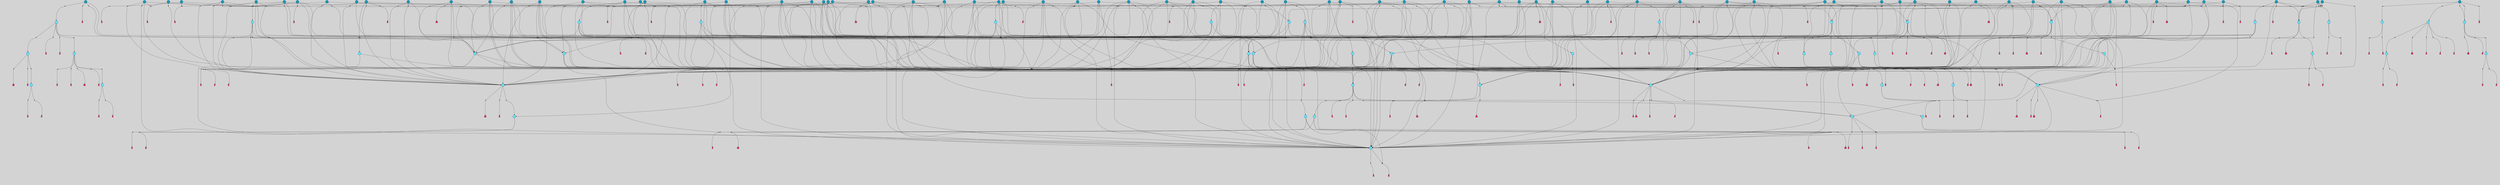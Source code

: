 // File exported with GEGELATI v1.3.1
// On the 2024-04-08 17:52:47
// With the File::TPGGraphDotExporter
digraph{
	graph[pad = "0.212, 0.055" bgcolor = lightgray]
	node[shape=circle style = filled label = ""]
		T3 [fillcolor="#66ddff"]
		T4 [fillcolor="#66ddff"]
		T7 [fillcolor="#66ddff"]
		T11 [fillcolor="#66ddff"]
		T24 [fillcolor="#66ddff"]
		T54 [fillcolor="#66ddff"]
		T164 [fillcolor="#66ddff"]
		T207 [fillcolor="#66ddff"]
		T250 [fillcolor="#66ddff"]
		T317 [fillcolor="#66ddff"]
		T318 [fillcolor="#66ddff"]
		T365 [fillcolor="#66ddff"]
		T455 [fillcolor="#66ddff"]
		T601 [fillcolor="#66ddff"]
		T630 [fillcolor="#66ddff"]
		T662 [fillcolor="#66ddff"]
		T663 [fillcolor="#66ddff"]
		T668 [fillcolor="#66ddff"]
		T801 [fillcolor="#1199bb"]
		T807 [fillcolor="#66ddff"]
		T821 [fillcolor="#1199bb"]
		T837 [fillcolor="#1199bb"]
		T897 [fillcolor="#66ddff"]
		T909 [fillcolor="#66ddff"]
		T913 [fillcolor="#66ddff"]
		T915 [fillcolor="#66ddff"]
		T916 [fillcolor="#66ddff"]
		T917 [fillcolor="#66ddff"]
		T918 [fillcolor="#66ddff"]
		T919 [fillcolor="#66ddff"]
		T922 [fillcolor="#66ddff"]
		T928 [fillcolor="#1199bb"]
		T930 [fillcolor="#1199bb"]
		T939 [fillcolor="#1199bb"]
		T941 [fillcolor="#1199bb"]
		T943 [fillcolor="#1199bb"]
		T944 [fillcolor="#66ddff"]
		T950 [fillcolor="#1199bb"]
		T962 [fillcolor="#1199bb"]
		T965 [fillcolor="#66ddff"]
		T968 [fillcolor="#66ddff"]
		T969 [fillcolor="#66ddff"]
		T970 [fillcolor="#66ddff"]
		T971 [fillcolor="#66ddff"]
		T972 [fillcolor="#66ddff"]
		T973 [fillcolor="#66ddff"]
		T974 [fillcolor="#66ddff"]
		T980 [fillcolor="#1199bb"]
		T981 [fillcolor="#1199bb"]
		T982 [fillcolor="#1199bb"]
		T983 [fillcolor="#1199bb"]
		T984 [fillcolor="#1199bb"]
		T985 [fillcolor="#1199bb"]
		T991 [fillcolor="#1199bb"]
		T992 [fillcolor="#1199bb"]
		T996 [fillcolor="#1199bb"]
		T997 [fillcolor="#1199bb"]
		T998 [fillcolor="#1199bb"]
		T999 [fillcolor="#1199bb"]
		T1001 [fillcolor="#1199bb"]
		T1002 [fillcolor="#1199bb"]
		T1004 [fillcolor="#1199bb"]
		T1008 [fillcolor="#1199bb"]
		T1009 [fillcolor="#1199bb"]
		T1010 [fillcolor="#1199bb"]
		T1013 [fillcolor="#1199bb"]
		T1014 [fillcolor="#1199bb"]
		T1016 [fillcolor="#1199bb"]
		T1020 [fillcolor="#1199bb"]
		T1023 [fillcolor="#1199bb"]
		T1029 [fillcolor="#1199bb"]
		T1031 [fillcolor="#66ddff"]
		T1032 [fillcolor="#66ddff"]
		T887 [fillcolor="#66ddff"]
		T1034 [fillcolor="#66ddff"]
		T1035 [fillcolor="#66ddff"]
		T1036 [fillcolor="#66ddff"]
		T1037 [fillcolor="#66ddff"]
		T1038 [fillcolor="#66ddff"]
		T1039 [fillcolor="#66ddff"]
		T1050 [fillcolor="#1199bb"]
		T1051 [fillcolor="#1199bb"]
		T1052 [fillcolor="#1199bb"]
		T1053 [fillcolor="#1199bb"]
		T1054 [fillcolor="#66ddff"]
		T1056 [fillcolor="#1199bb"]
		T1057 [fillcolor="#1199bb"]
		T1059 [fillcolor="#1199bb"]
		T1060 [fillcolor="#1199bb"]
		T1062 [fillcolor="#1199bb"]
		T1064 [fillcolor="#1199bb"]
		T1066 [fillcolor="#1199bb"]
		T1077 [fillcolor="#1199bb"]
		T1078 [fillcolor="#1199bb"]
		T1080 [fillcolor="#66ddff"]
		T1081 [fillcolor="#66ddff"]
		T1084 [fillcolor="#1199bb"]
		T1085 [fillcolor="#66ddff"]
		T1086 [fillcolor="#66ddff"]
		T714 [fillcolor="#66ddff"]
		T1087 [fillcolor="#1199bb"]
		T1088 [fillcolor="#1199bb"]
		T1089 [fillcolor="#1199bb"]
		T1090 [fillcolor="#1199bb"]
		T1092 [fillcolor="#1199bb"]
		T1093 [fillcolor="#1199bb"]
		T776 [fillcolor="#1199bb"]
		T1095 [fillcolor="#1199bb"]
		T1096 [fillcolor="#1199bb"]
		T1098 [fillcolor="#1199bb"]
		T1099 [fillcolor="#1199bb"]
		T8 [fillcolor="#1199bb"]
		T1100 [fillcolor="#1199bb"]
		T1103 [fillcolor="#1199bb"]
		T1105 [fillcolor="#1199bb"]
		T1106 [fillcolor="#1199bb"]
		T1107 [fillcolor="#1199bb"]
		T1108 [fillcolor="#1199bb"]
		T1109 [fillcolor="#1199bb"]
		T1111 [fillcolor="#1199bb"]
		T1112 [fillcolor="#1199bb"]
		T1113 [fillcolor="#1199bb"]
		T1114 [fillcolor="#1199bb"]
		T1115 [fillcolor="#1199bb"]
		T1116 [fillcolor="#1199bb"]
		T1117 [fillcolor="#1199bb"]
		T1118 [fillcolor="#1199bb"]
		T1119 [fillcolor="#1199bb"]
		T1120 [fillcolor="#1199bb"]
		T1121 [fillcolor="#1199bb"]
		T1122 [fillcolor="#1199bb"]
		P17037 [fillcolor="#cccccc" shape=point] //6|
		I17037 [shape=box style=invis label="6|1&2|6#1|7&#92;n10|7&2|0#1|5&#92;n9|4&0|1#2|2&#92;n8|6&0|0#1|0&#92;n"]
		P17037 -> I17037[style=invis]
		A10780 [fillcolor="#ff3366" shape=box margin=0.03 width=0 height=0 label="3"]
		T3 -> P17037 -> A10780
		P17038 [fillcolor="#cccccc" shape=point] //3|
		I17038 [shape=box style=invis label="7|6&2|4#0|2&#92;n10|3&2|7#1|4&#92;n11|6&0|4#0|1&#92;n7|1&0|0#2|6&#92;n7|6&0|3#2|6&#92;n4|0&2|6#0|1&#92;n4|4&2|5#0|2&#92;n4|6&0|4#2|7&#92;n10|0&2|3#1|5&#92;n2|6&0|5#0|2&#92;n1|0&2|3#0|7&#92;n1|6&2|0#0|5&#92;n6|2&0|1#0|7&#92;n9|2&0|3#2|7&#92;n5|3&0|6#0|6&#92;n1|7&2|5#2|3&#92;n8|1&2|7#0|6&#92;n1|0&2|5#2|1&#92;n7|1&2|2#2|5&#92;n7|4&2|6#0|3&#92;n"]
		P17038 -> I17038[style=invis]
		A10781 [fillcolor="#ff3366" shape=box margin=0.03 width=0 height=0 label="4"]
		T3 -> P17038 -> A10781
		P17039 [fillcolor="#cccccc" shape=point] //7|
		I17039 [shape=box style=invis label="0|2&2|4#2|6&#92;n5|3&0|6#0|1&#92;n4|7&2|6#0|5&#92;n7|6&0|7#0|5&#92;n10|7&2|2#1|1&#92;n"]
		P17039 -> I17039[style=invis]
		A10782 [fillcolor="#ff3366" shape=box margin=0.03 width=0 height=0 label="4"]
		T4 -> P17039 -> A10782
		P17040 [fillcolor="#cccccc" shape=point] //0|
		I17040 [shape=box style=invis label="2|5&0|1#0|6&#92;n6|1&2|2#2|7&#92;n8|0&0|3#1|4&#92;n4|3&2|5#2|4&#92;n8|1&2|4#0|0&#92;n6|6&0|1#2|6&#92;n11|7&2|4#2|5&#92;n6|2&2|4#0|2&#92;n8|5&2|4#2|4&#92;n2|1&2|1#2|2&#92;n2|7&2|5#2|6&#92;n9|7&0|5#0|4&#92;n1|2&0|5#2|6&#92;n4|2&2|3#2|7&#92;n3|3&2|1#0|2&#92;n"]
		P17040 -> I17040[style=invis]
		A10783 [fillcolor="#ff3366" shape=box margin=0.03 width=0 height=0 label="5"]
		T4 -> P17040 -> A10783
		P17041 [fillcolor="#cccccc" shape=point] //-3|
		I17041 [shape=box style=invis label="1|6&2|7#0|7&#92;n10|2&0|7#1|3&#92;n9|6&2|7#2|2&#92;n5|3&0|7#0|7&#92;n1|6&2|3#0|0&#92;n2|3&2|3#2|2&#92;n5|1&2|6#0|6&#92;n"]
		P17041 -> I17041[style=invis]
		A10784 [fillcolor="#ff3366" shape=box margin=0.03 width=0 height=0 label="7"]
		T7 -> P17041 -> A10784
		P17042 [fillcolor="#cccccc" shape=point] //5|
		I17042 [shape=box style=invis label="0|5&2|3#0|1&#92;n0|6&2|1#2|4&#92;n6|2&2|6#0|7&#92;n7|4&0|3#0|1&#92;n5|4&0|7#1|6&#92;n9|1&0|5#2|2&#92;n6|3&2|3#1|7&#92;n11|7&2|4#1|6&#92;n2|5&0|1#0|0&#92;n4|7&0|0#0|2&#92;n6|2&0|6#0|0&#92;n2|1&2|6#2|4&#92;n10|0&2|0#1|0&#92;n6|6&2|4#0|6&#92;n"]
		P17042 -> I17042[style=invis]
		A10785 [fillcolor="#ff3366" shape=box margin=0.03 width=0 height=0 label="8"]
		T7 -> P17042 -> A10785
		P17043 [fillcolor="#cccccc" shape=point] //6|
		I17043 [shape=box style=invis label="3|0&2|7#2|2&#92;n3|2&0|4#2|5&#92;n5|1&0|2#1|0&#92;n8|7&0|1#2|0&#92;n8|5&0|3#0|6&#92;n0|2&0|2#2|3&#92;n1|5&2|5#0|5&#92;n5|6&0|6#0|7&#92;n6|7&0|0#2|6&#92;n1|2&2|3#0|0&#92;n7|7&2|3#0|4&#92;n0|7&2|7#0|6&#92;n1|0&2|2#2|7&#92;n4|4&0|1#0|0&#92;n"]
		P17043 -> I17043[style=invis]
		A10786 [fillcolor="#ff3366" shape=box margin=0.03 width=0 height=0 label="11"]
		T11 -> P17043 -> A10786
		P17044 [fillcolor="#cccccc" shape=point] //-4|
		I17044 [shape=box style=invis label="4|1&0|4#2|6&#92;n1|2&2|2#2|0&#92;n1|2&2|0#0|6&#92;n8|4&2|3#2|5&#92;n5|5&2|1#1|0&#92;n"]
		P17044 -> I17044[style=invis]
		A10787 [fillcolor="#ff3366" shape=box margin=0.03 width=0 height=0 label="12"]
		T11 -> P17044 -> A10787
		P17045 [fillcolor="#cccccc" shape=point] //-3|
		I17045 [shape=box style=invis label="8|1&2|3#0|5&#92;n0|6&0|5#0|5&#92;n3|7&2|1#0|6&#92;n3|5&0|1#0|0&#92;n9|5&2|0#0|4&#92;n3|5&0|2#0|3&#92;n10|6&2|4#1|0&#92;n9|4&2|7#2|6&#92;n1|7&2|5#2|2&#92;n"]
		P17045 -> I17045[style=invis]
		A10788 [fillcolor="#ff3366" shape=box margin=0.03 width=0 height=0 label="5"]
		T4 -> P17045 -> A10788
		P17046 [fillcolor="#cccccc" shape=point] //1|
		I17046 [shape=box style=invis label="5|1&0|6#2|7&#92;n2|4&0|4#2|2&#92;n0|6&0|5#0|4&#92;n10|6&2|5#1|6&#92;n9|3&0|1#1|7&#92;n10|3&2|2#1|0&#92;n5|0&0|0#2|1&#92;n11|3&2|3#1|5&#92;n10|3&0|1#1|0&#92;n2|4&0|1#0|1&#92;n0|2&0|3#2|4&#92;n9|2&2|1#2|5&#92;n11|7&2|6#2|6&#92;n"]
		P17046 -> I17046[style=invis]
		T24 -> P17046 -> T7
		P17047 [fillcolor="#cccccc" shape=point] //5|
		I17047 [shape=box style=invis label="3|0&2|0#0|1&#92;n3|0&0|7#0|1&#92;n5|3&0|2#2|6&#92;n4|4&2|4#2|6&#92;n11|2&0|7#1|6&#92;n2|7&2|2#2|5&#92;n9|3&2|6#2|7&#92;n7|7&0|0#0|4&#92;n6|1&2|4#2|3&#92;n5|4&2|0#1|6&#92;n1|3&0|7#0|4&#92;n"]
		P17047 -> I17047[style=invis]
		A10789 [fillcolor="#ff3366" shape=box margin=0.03 width=0 height=0 label="7"]
		T24 -> P17047 -> A10789
		P17048 [fillcolor="#cccccc" shape=point] //-2|
		I17048 [shape=box style=invis label="4|1&0|4#0|3&#92;n4|2&0|5#2|0&#92;n5|5&2|6#0|5&#92;n1|4&0|1#0|2&#92;n6|3&2|7#1|5&#92;n0|4&2|0#0|3&#92;n8|5&2|5#1|2&#92;n10|7&2|7#1|1&#92;n3|4&0|0#2|1&#92;n3|6&2|5#2|5&#92;n8|3&0|1#0|7&#92;n10|0&2|7#1|3&#92;n4|1&2|4#0|1&#92;n9|3&2|0#0|4&#92;n3|6&2|0#0|4&#92;n1|2&0|6#2|1&#92;n4|0&2|1#2|2&#92;n"]
		P17048 -> I17048[style=invis]
		A10790 [fillcolor="#ff3366" shape=box margin=0.03 width=0 height=0 label="14"]
		T24 -> P17048 -> A10790
		P17049 [fillcolor="#cccccc" shape=point] //8|
		I17049 [shape=box style=invis label="9|0&0|1#2|0&#92;n10|1&2|5#1|4&#92;n8|2&2|6#0|4&#92;n2|4&2|5#2|3&#92;n4|2&2|2#0|2&#92;n7|5&0|2#0|0&#92;n8|2&2|1#1|3&#92;n8|7&0|7#2|1&#92;n1|1&0|0#0|7&#92;n5|6&2|5#1|0&#92;n6|6&2|5#0|0&#92;n11|4&0|3#2|6&#92;n4|2&2|4#0|7&#92;n5|6&0|1#2|0&#92;n11|3&0|2#0|7&#92;n"]
		P17049 -> I17049[style=invis]
		A10791 [fillcolor="#ff3366" shape=box margin=0.03 width=0 height=0 label="6"]
		T54 -> P17049 -> A10791
		T54 -> P17047
		P17050 [fillcolor="#cccccc" shape=point] //-10|
		I17050 [shape=box style=invis label="3|6&0|0#0|4&#92;n4|1&2|4#0|1&#92;n5|1&0|1#0|4&#92;n5|5&2|6#0|5&#92;n6|5&0|6#0|3&#92;n11|1&2|0#0|1&#92;n0|7&2|0#0|3&#92;n1|2&0|6#0|1&#92;n8|0&0|4#2|0&#92;n0|4&0|7#2|7&#92;n7|0&2|7#1|3&#92;n3|1&0|5#2|5&#92;n5|1&0|4#0|3&#92;n2|2&0|2#0|0&#92;n8|3&0|1#0|7&#92;n3|0&0|3#0|5&#92;n7|2&0|5#2|0&#92;n6|3&2|7#1|5&#92;n4|7&2|7#2|1&#92;n"]
		P17050 -> I17050[style=invis]
		A10792 [fillcolor="#ff3366" shape=box margin=0.03 width=0 height=0 label="14"]
		T54 -> P17050 -> A10792
		T54 -> P17042
		T164 -> P17040
		P17051 [fillcolor="#cccccc" shape=point] //-1|
		I17051 [shape=box style=invis label="6|4&0|4#2|4&#92;n4|5&2|5#2|4&#92;n9|7&2|5#0|3&#92;n3|7&2|6#0|6&#92;n8|7&0|6#0|4&#92;n2|1&2|0#0|1&#92;n8|6&0|0#2|5&#92;n2|1&0|2#0|3&#92;n6|1&0|7#2|6&#92;n6|3&0|1#1|6&#92;n5|4&2|7#0|4&#92;n0|7&0|4#2|0&#92;n11|0&2|0#2|5&#92;n3|7&2|0#2|7&#92;n8|3&2|7#1|4&#92;n5|7&0|6#0|4&#92;n0|0&2|3#2|3&#92;n5|4&2|1#0|3&#92;n0|4&0|3#2|5&#92;n"]
		P17051 -> I17051[style=invis]
		A10793 [fillcolor="#ff3366" shape=box margin=0.03 width=0 height=0 label="10"]
		T164 -> P17051 -> A10793
		P17052 [fillcolor="#cccccc" shape=point] //-7|
		I17052 [shape=box style=invis label="6|1&0|2#0|3&#92;n1|2&0|1#2|0&#92;n10|3&2|2#1|1&#92;n0|1&0|2#0|7&#92;n4|6&2|7#2|4&#92;n6|0&2|7#0|6&#92;n"]
		P17052 -> I17052[style=invis]
		A10794 [fillcolor="#ff3366" shape=box margin=0.03 width=0 height=0 label="7"]
		T164 -> P17052 -> A10794
		P17053 [fillcolor="#cccccc" shape=point] //-6|
		I17053 [shape=box style=invis label="11|7&0|1#0|6&#92;n3|5&0|1#0|3&#92;n1|5&0|5#0|6&#92;n1|7&2|5#2|2&#92;n0|0&0|2#2|2&#92;n4|4&0|1#0|5&#92;n6|4&2|2#0|2&#92;n0|6&2|5#0|5&#92;n0|3&2|2#2|6&#92;n"]
		P17053 -> I17053[style=invis]
		A10795 [fillcolor="#ff3366" shape=box margin=0.03 width=0 height=0 label="5"]
		T164 -> P17053 -> A10795
		P17054 [fillcolor="#cccccc" shape=point] //4|
		I17054 [shape=box style=invis label="4|3&0|6#0|3&#92;n5|7&2|3#2|2&#92;n5|6&0|7#1|2&#92;n1|4&2|6#0|3&#92;n8|4&2|1#2|5&#92;n9|5&2|4#1|4&#92;n2|4&0|5#0|7&#92;n10|0&0|6#1|3&#92;n3|0&0|6#0|2&#92;n2|7&2|7#2|6&#92;n5|2&0|5#1|5&#92;n10|4&2|5#1|7&#92;n4|0&0|4#2|4&#92;n11|1&0|4#2|6&#92;n10|6&2|0#1|4&#92;n9|7&0|3#1|4&#92;n4|5&2|7#0|6&#92;n11|5&2|6#2|3&#92;n0|3&0|5#0|1&#92;n"]
		P17054 -> I17054[style=invis]
		A10796 [fillcolor="#ff3366" shape=box margin=0.03 width=0 height=0 label="13"]
		T164 -> P17054 -> A10796
		P17055 [fillcolor="#cccccc" shape=point] //7|
		I17055 [shape=box style=invis label="7|0&2|1#2|0&#92;n9|7&2|1#1|7&#92;n8|2&0|1#1|0&#92;n6|6&0|2#1|1&#92;n2|2&0|5#0|0&#92;n5|7&0|0#2|1&#92;n5|1&2|5#1|5&#92;n4|7&2|4#2|3&#92;n10|5&2|2#1|5&#92;n1|3&2|2#2|0&#92;n10|2&2|6#1|5&#92;n"]
		P17055 -> I17055[style=invis]
		A10797 [fillcolor="#ff3366" shape=box margin=0.03 width=0 height=0 label="1"]
		T207 -> P17055 -> A10797
		P17056 [fillcolor="#cccccc" shape=point] //-3|
		I17056 [shape=box style=invis label="3|7&0|0#0|2&#92;n11|5&0|1#1|1&#92;n4|1&0|6#2|6&#92;n4|0&0|1#0|5&#92;n"]
		P17056 -> I17056[style=invis]
		T207 -> P17056 -> T24
		P17057 [fillcolor="#cccccc" shape=point] //5|
		I17057 [shape=box style=invis label="8|1&2|6#0|6&#92;n3|0&0|7#0|1&#92;n11|3&0|2#2|6&#92;n4|4&2|4#2|6&#92;n11|2&0|7#1|6&#92;n2|7&2|2#2|5&#92;n7|7&0|0#0|4&#92;n6|1&2|4#2|3&#92;n5|4&2|0#1|6&#92;n3|0&2|0#0|1&#92;n1|3&0|7#0|4&#92;n"]
		P17057 -> I17057[style=invis]
		A10798 [fillcolor="#ff3366" shape=box margin=0.03 width=0 height=0 label="7"]
		T207 -> P17057 -> A10798
		P17058 [fillcolor="#cccccc" shape=point] //5|
		I17058 [shape=box style=invis label="10|4&2|6#1|2&#92;n8|4&0|1#1|0&#92;n0|4&2|6#0|0&#92;n8|4&2|5#2|1&#92;n7|5&2|5#1|0&#92;n3|6&0|6#2|2&#92;n1|7&0|7#0|5&#92;n2|0&0|7#2|4&#92;n9|4&2|6#2|7&#92;n2|6&2|2#0|0&#92;n11|7&2|7#0|7&#92;n5|5&0|0#0|1&#92;n10|1&0|0#1|0&#92;n7|3&0|1#2|5&#92;n9|2&2|7#1|5&#92;n9|0&2|5#1|2&#92;n1|6&2|4#2|2&#92;n3|3&2|2#0|7&#92;n1|6&2|0#0|0&#92;n6|4&2|6#1|0&#92;n"]
		P17058 -> I17058[style=invis]
		A10799 [fillcolor="#ff3366" shape=box margin=0.03 width=0 height=0 label="1"]
		T207 -> P17058 -> A10799
		P17059 [fillcolor="#cccccc" shape=point] //7|
		I17059 [shape=box style=invis label="6|1&2|6#2|7&#92;n7|0&2|4#2|3&#92;n3|3&0|7#0|6&#92;n5|4&0|2#2|4&#92;n8|5&2|6#2|7&#92;n0|0&2|3#0|3&#92;n5|4&2|4#2|6&#92;n"]
		P17059 -> I17059[style=invis]
		T207 -> P17059 -> T4
		P17060 [fillcolor="#cccccc" shape=point] //8|
		I17060 [shape=box style=invis label="5|4&2|1#1|0&#92;n3|0&0|3#2|0&#92;n3|7&2|2#0|6&#92;n6|6&0|2#2|4&#92;n0|0&0|2#0|6&#92;n"]
		P17060 -> I17060[style=invis]
		T250 -> P17060 -> T164
		P17061 [fillcolor="#cccccc" shape=point] //5|
		I17061 [shape=box style=invis label="3|0&2|0#2|1&#92;n3|0&0|7#0|1&#92;n5|3&0|2#2|6&#92;n4|4&2|4#2|6&#92;n5|4&2|0#1|6&#92;n2|7&2|2#2|5&#92;n1|3&0|7#0|4&#92;n11|6&2|2#0|7&#92;n7|7&0|0#0|4&#92;n6|1&2|4#2|3&#92;n11|0&0|7#1|6&#92;n9|3&2|6#2|7&#92;n"]
		P17061 -> I17061[style=invis]
		A10800 [fillcolor="#ff3366" shape=box margin=0.03 width=0 height=0 label="7"]
		T250 -> P17061 -> A10800
		P17062 [fillcolor="#cccccc" shape=point] //7|
		I17062 [shape=box style=invis label="7|4&2|7#0|4&#92;n4|6&0|1#2|5&#92;n2|1&2|3#0|0&#92;n4|3&2|0#0|1&#92;n0|0&2|7#2|7&#92;n7|7&0|5#2|3&#92;n5|0&2|1#2|2&#92;n10|0&0|4#1|2&#92;n4|4&0|7#0|0&#92;n6|7&0|2#0|1&#92;n1|4&2|5#0|4&#92;n"]
		P17062 -> I17062[style=invis]
		A10801 [fillcolor="#ff3366" shape=box margin=0.03 width=0 height=0 label="0"]
		T250 -> P17062 -> A10801
		T250 -> P17047
		P17063 [fillcolor="#cccccc" shape=point] //10|
		I17063 [shape=box style=invis label="6|1&2|4#2|3&#92;n3|0&0|7#0|1&#92;n5|3&0|2#2|6&#92;n4|4&0|4#2|6&#92;n5|4&2|0#1|6&#92;n10|5&0|6#1|5&#92;n2|5&2|1#2|2&#92;n1|3&0|7#0|4&#92;n3|0&2|0#0|1&#92;n11|2&0|5#1|6&#92;n9|3&2|6#2|7&#92;n7|7&0|0#0|4&#92;n"]
		P17063 -> I17063[style=invis]
		A10802 [fillcolor="#ff3366" shape=box margin=0.03 width=0 height=0 label="7"]
		T250 -> P17063 -> A10802
		P17064 [fillcolor="#cccccc" shape=point] //7|
		I17064 [shape=box style=invis label="9|6&2|6#1|3&#92;n9|7&2|0#1|7&#92;n3|0&2|0#0|0&#92;n1|6&0|0#0|4&#92;n7|4&0|3#0|1&#92;n"]
		P17064 -> I17064[style=invis]
		A10803 [fillcolor="#ff3366" shape=box margin=0.03 width=0 height=0 label="12"]
		T318 -> P17064 -> A10803
		P17065 [fillcolor="#cccccc" shape=point] //-9|
		I17065 [shape=box style=invis label="7|1&0|0#2|6&#92;n1|6&0|4#2|7&#92;n7|6&2|4#0|2&#92;n10|7&2|1#1|3&#92;n7|6&0|3#2|6&#92;n4|0&2|2#2|1&#92;n1|0&0|5#2|3&#92;n6|1&2|6#1|1&#92;n7|4&2|6#1|0&#92;n9|5&0|1#0|2&#92;n9|2&0|3#0|7&#92;n6|0&2|7#0|6&#92;n10|5&2|3#1|5&#92;n10|0&2|7#1|4&#92;n1|0&2|3#0|7&#92;n5|2&0|6#0|6&#92;n2|6&0|1#0|2&#92;n7|4&2|5#0|3&#92;n3|6&2|4#0|5&#92;n1|6&2|0#0|5&#92;n"]
		P17065 -> I17065[style=invis]
		A10804 [fillcolor="#ff3366" shape=box margin=0.03 width=0 height=0 label="4"]
		T318 -> P17065 -> A10804
		P17066 [fillcolor="#cccccc" shape=point] //-7|
		I17066 [shape=box style=invis label="9|1&2|7#2|1&#92;n7|0&2|0#2|7&#92;n2|3&2|3#2|2&#92;n8|5&2|1#0|3&#92;n5|5&0|7#0|1&#92;n1|6&2|7#0|7&#92;n10|2&0|7#1|3&#92;n6|4&2|2#2|4&#92;n0|6&2|5#0|2&#92;n"]
		P17066 -> I17066[style=invis]
		A10805 [fillcolor="#ff3366" shape=box margin=0.03 width=0 height=0 label="7"]
		T318 -> P17066 -> A10805
		P17067 [fillcolor="#cccccc" shape=point] //3|
		I17067 [shape=box style=invis label="7|6&2|4#0|2&#92;n10|3&2|7#1|4&#92;n11|6&0|4#0|1&#92;n7|1&0|0#2|6&#92;n7|6&0|3#2|6&#92;n4|0&2|6#0|1&#92;n4|4&2|5#0|2&#92;n4|6&0|4#2|7&#92;n10|0&2|3#1|5&#92;n2|6&0|5#0|2&#92;n1|0&2|3#0|7&#92;n1|6&2|0#0|5&#92;n6|2&0|1#0|7&#92;n9|2&0|3#2|7&#92;n5|3&0|6#0|6&#92;n1|7&2|5#2|3&#92;n8|1&2|7#0|6&#92;n1|0&2|5#2|1&#92;n7|1&2|2#2|5&#92;n7|4&2|6#0|3&#92;n"]
		P17067 -> I17067[style=invis]
		A10806 [fillcolor="#ff3366" shape=box margin=0.03 width=0 height=0 label="4"]
		T317 -> P17067 -> A10806
		P17068 [fillcolor="#cccccc" shape=point] //6|
		I17068 [shape=box style=invis label="6|1&2|6#1|7&#92;n10|7&2|0#1|5&#92;n9|4&0|1#2|2&#92;n8|6&0|0#1|0&#92;n"]
		P17068 -> I17068[style=invis]
		A10807 [fillcolor="#ff3366" shape=box margin=0.03 width=0 height=0 label="3"]
		T317 -> P17068 -> A10807
		P17069 [fillcolor="#cccccc" shape=point] //-9|
		I17069 [shape=box style=invis label="11|5&0|0#2|6&#92;n8|5&2|3#2|1&#92;n7|1&0|6#1|3&#92;n11|4&0|2#0|1&#92;n9|0&2|7#1|6&#92;n10|1&0|3#1|6&#92;n0|3&0|4#2|5&#92;n5|7&2|3#1|6&#92;n2|0&2|1#0|7&#92;n"]
		P17069 -> I17069[style=invis]
		A10808 [fillcolor="#ff3366" shape=box margin=0.03 width=0 height=0 label="2"]
		T318 -> P17069 -> A10808
		P17070 [fillcolor="#cccccc" shape=point] //-1|
		I17070 [shape=box style=invis label="1|7&2|1#0|6&#92;n8|1&2|3#0|5&#92;n10|6&2|7#1|0&#92;n1|7&2|5#0|2&#92;n0|3&0|3#2|2&#92;n3|5&0|1#0|0&#92;n3|5&0|2#0|3&#92;n1|5&2|0#0|4&#92;n5|7&2|2#2|5&#92;n4|0&2|3#0|3&#92;n"]
		P17070 -> I17070[style=invis]
		T318 -> P17070 -> T317
		P17071 [fillcolor="#cccccc" shape=point] //2|
		I17071 [shape=box style=invis label="11|2&2|1#2|2&#92;n0|1&0|0#0|6&#92;n9|2&0|4#2|2&#92;n9|7&2|0#0|0&#92;n4|5&0|6#2|7&#92;n6|7&0|2#0|1&#92;n5|6&0|2#1|0&#92;n11|6&2|1#2|1&#92;n11|0&0|0#2|3&#92;n8|4&0|7#1|1&#92;n11|3&0|7#1|6&#92;n9|2&2|1#2|5&#92;n11|7&0|2#0|2&#92;n"]
		P17071 -> I17071[style=invis]
		T365 -> P17071 -> T3
		P17072 [fillcolor="#cccccc" shape=point] //4|
		I17072 [shape=box style=invis label="7|1&0|6#0|1&#92;n6|7&2|7#1|7&#92;n10|1&2|1#1|1&#92;n9|6&2|2#1|4&#92;n4|7&0|4#2|2&#92;n9|6&0|5#1|1&#92;n10|0&2|6#1|6&#92;n5|1&0|1#2|3&#92;n10|1&0|5#1|0&#92;n3|4&2|3#0|0&#92;n8|2&0|5#2|4&#92;n1|6&2|0#0|0&#92;n2|3&0|1#2|6&#92;n5|2&2|2#1|6&#92;n2|2&0|1#2|1&#92;n3|1&2|7#0|3&#92;n6|7&2|3#0|4&#92;n"]
		P17072 -> I17072[style=invis]
		A10809 [fillcolor="#ff3366" shape=box margin=0.03 width=0 height=0 label="10"]
		T365 -> P17072 -> A10809
		P17073 [fillcolor="#cccccc" shape=point] //3|
		I17073 [shape=box style=invis label="4|7&0|7#2|7&#92;n11|5&2|6#0|2&#92;n5|5&2|6#2|0&#92;n3|2&0|6#0|3&#92;n10|2&2|5#1|5&#92;n9|4&2|3#1|5&#92;n2|5&2|7#2|4&#92;n11|3&2|5#1|0&#92;n7|0&0|7#2|1&#92;n1|2&0|5#0|1&#92;n"]
		P17073 -> I17073[style=invis]
		A10810 [fillcolor="#ff3366" shape=box margin=0.03 width=0 height=0 label="5"]
		T365 -> P17073 -> A10810
		P17074 [fillcolor="#cccccc" shape=point] //2|
		I17074 [shape=box style=invis label="9|0&0|7#0|5&#92;n10|4&2|5#1|6&#92;n4|7&0|2#2|3&#92;n6|0&2|6#0|6&#92;n11|0&2|3#0|7&#92;n7|0&2|4#1|2&#92;n6|3&2|6#2|1&#92;n5|1&2|6#2|7&#92;n"]
		P17074 -> I17074[style=invis]
		T455 -> P17074 -> T7
		P17075 [fillcolor="#cccccc" shape=point] //2|
		I17075 [shape=box style=invis label="4|1&0|5#0|1&#92;n6|4&0|7#2|4&#92;n10|5&2|6#1|4&#92;n9|2&0|4#2|3&#92;n6|2&2|3#1|7&#92;n8|1&0|2#0|3&#92;n4|0&2|0#0|1&#92;n"]
		P17075 -> I17075[style=invis]
		T455 -> P17075 -> T54
		P17076 [fillcolor="#cccccc" shape=point] //4|
		I17076 [shape=box style=invis label="6|0&2|6#0|7&#92;n11|2&0|3#1|2&#92;n11|3&0|7#1|5&#92;n10|4&2|6#1|6&#92;n1|0&2|7#0|6&#92;n4|4&2|6#0|2&#92;n4|7&0|2#2|3&#92;n1|7&0|4#2|3&#92;n9|0&0|7#0|0&#92;n"]
		P17076 -> I17076[style=invis]
		T455 -> P17076 -> T7
		P17077 [fillcolor="#cccccc" shape=point] //-3|
		I17077 [shape=box style=invis label="6|1&0|5#0|3&#92;n10|0&2|7#1|6&#92;n0|1&0|2#0|7&#92;n6|2&0|3#2|7&#92;n4|6&2|7#2|4&#92;n"]
		P17077 -> I17077[style=invis]
		A10811 [fillcolor="#ff3366" shape=box margin=0.03 width=0 height=0 label="7"]
		T455 -> P17077 -> A10811
		P17078 [fillcolor="#cccccc" shape=point] //7|
		I17078 [shape=box style=invis label="10|5&0|6#1|7&#92;n4|3&2|6#0|3&#92;n8|4&0|6#1|2&#92;n3|0&2|0#2|3&#92;n5|6&2|3#0|4&#92;n0|7&2|1#0|5&#92;n8|7&2|2#2|5&#92;n9|1&0|0#1|0&#92;n10|1&2|1#1|4&#92;n3|3&2|7#0|4&#92;n5|2&2|3#0|4&#92;n2|0&2|6#2|2&#92;n1|7&0|1#0|7&#92;n"]
		P17078 -> I17078[style=invis]
		T455 -> P17078 -> T365
		P17079 [fillcolor="#cccccc" shape=point] //-4|
		I17079 [shape=box style=invis label="10|6&2|6#1|6&#92;n7|7&2|4#0|2&#92;n4|1&2|6#0|1&#92;n10|3&2|7#1|4&#92;n3|6&0|4#0|5&#92;n2|5&0|5#0|2&#92;n4|6&0|4#0|1&#92;n3|5&2|3#0|1&#92;n4|4&2|5#0|2&#92;n9|2&0|3#2|7&#92;n10|0&2|3#1|4&#92;n7|1&0|0#2|6&#92;n4|6&0|4#2|7&#92;n1|7&0|2#2|4&#92;n1|7&0|6#2|0&#92;n5|3&0|6#0|5&#92;n7|6&0|3#2|6&#92;n1|6&2|0#0|5&#92;n1|4&2|5#2|3&#92;n7|1&2|2#2|5&#92;n"]
		P17079 -> I17079[style=invis]
		T601 -> P17079 -> T207
		P17080 [fillcolor="#cccccc" shape=point] //2|
		I17080 [shape=box style=invis label="4|1&0|4#2|6&#92;n5|5&2|1#1|0&#92;n1|0&2|0#0|6&#92;n8|4&2|3#2|5&#92;n"]
		P17080 -> I17080[style=invis]
		T601 -> P17080 -> T11
		P17081 [fillcolor="#cccccc" shape=point] //3|
		I17081 [shape=box style=invis label="7|2&0|2#2|4&#92;n0|4&0|6#2|7&#92;n9|0&0|1#2|2&#92;n8|6&0|0#1|0&#92;n"]
		P17081 -> I17081[style=invis]
		A10812 [fillcolor="#ff3366" shape=box margin=0.03 width=0 height=0 label="3"]
		T601 -> P17081 -> A10812
		P17082 [fillcolor="#cccccc" shape=point] //6|
		I17082 [shape=box style=invis label="4|4&0|7#2|7&#92;n10|6&0|1#1|3&#92;n7|5&0|2#0|7&#92;n10|7&0|1#1|5&#92;n9|0&2|1#1|0&#92;n"]
		P17082 -> I17082[style=invis]
		A10813 [fillcolor="#ff3366" shape=box margin=0.03 width=0 height=0 label="7"]
		T630 -> P17082 -> A10813
		P17083 [fillcolor="#cccccc" shape=point] //2|
		I17083 [shape=box style=invis label="0|2&2|6#2|6&#92;n7|0&2|7#1|7&#92;n10|7&0|5#1|6&#92;n0|5&2|7#0|4&#92;n3|1&0|1#2|6&#92;n4|7&0|2#0|6&#92;n"]
		P17083 -> I17083[style=invis]
		T630 -> P17083 -> T164
		T630 -> P17078
		P17084 [fillcolor="#cccccc" shape=point] //7|
		I17084 [shape=box style=invis label="0|3&2|7#2|1&#92;n3|7&0|1#0|3&#92;n3|1&0|3#2|1&#92;n5|0&0|0#0|2&#92;n9|0&2|2#0|7&#92;n2|5&2|6#0|0&#92;n9|4&2|7#2|6&#92;n8|4&2|6#0|2&#92;n9|5&2|1#0|2&#92;n8|1&2|5#0|5&#92;n9|5&2|0#2|4&#92;n11|2&0|3#0|4&#92;n"]
		P17084 -> I17084[style=invis]
		A10814 [fillcolor="#ff3366" shape=box margin=0.03 width=0 height=0 label="5"]
		T630 -> P17084 -> A10814
		P17085 [fillcolor="#cccccc" shape=point] //7|
		I17085 [shape=box style=invis label="7|4&2|1#2|4&#92;n1|1&2|1#0|4&#92;n10|3&0|3#1|2&#92;n8|0&0|4#1|2&#92;n7|6&0|5#0|5&#92;n0|0&2|7#2|7&#92;n6|7&0|2#0|6&#92;n4|3&2|0#0|1&#92;n4|6&0|7#2|5&#92;n7|4&2|7#0|4&#92;n2|0&2|0#2|6&#92;n8|3&0|6#1|5&#92;n"]
		P17085 -> I17085[style=invis]
		A10815 [fillcolor="#ff3366" shape=box margin=0.03 width=0 height=0 label="0"]
		T663 -> P17085 -> A10815
		P17086 [fillcolor="#cccccc" shape=point] //6|
		I17086 [shape=box style=invis label="6|1&2|6#1|7&#92;n10|7&2|0#1|5&#92;n9|4&0|1#2|2&#92;n8|6&0|0#1|0&#92;n"]
		P17086 -> I17086[style=invis]
		A10816 [fillcolor="#ff3366" shape=box margin=0.03 width=0 height=0 label="3"]
		T662 -> P17086 -> A10816
		P17087 [fillcolor="#cccccc" shape=point] //-1|
		I17087 [shape=box style=invis label="1|7&2|1#0|6&#92;n8|1&2|3#0|5&#92;n10|6&2|7#1|0&#92;n1|7&2|5#0|2&#92;n0|3&0|3#2|2&#92;n3|5&0|1#0|0&#92;n3|5&0|2#0|3&#92;n1|5&2|0#0|4&#92;n5|7&2|2#2|5&#92;n4|0&2|3#0|3&#92;n"]
		P17087 -> I17087[style=invis]
		T663 -> P17087 -> T662
		P17088 [fillcolor="#cccccc" shape=point] //7|
		I17088 [shape=box style=invis label="9|6&2|6#1|3&#92;n9|7&2|0#1|7&#92;n3|0&2|0#0|0&#92;n1|6&0|0#0|4&#92;n7|4&0|3#0|1&#92;n"]
		P17088 -> I17088[style=invis]
		A10817 [fillcolor="#ff3366" shape=box margin=0.03 width=0 height=0 label="12"]
		T663 -> P17088 -> A10817
		P17089 [fillcolor="#cccccc" shape=point] //-9|
		I17089 [shape=box style=invis label="11|5&0|0#2|6&#92;n8|5&2|3#2|1&#92;n7|1&0|6#1|3&#92;n11|4&0|2#0|1&#92;n9|0&2|7#1|6&#92;n10|1&0|3#1|6&#92;n0|3&0|4#2|5&#92;n5|7&2|3#1|6&#92;n2|0&2|1#0|7&#92;n"]
		P17089 -> I17089[style=invis]
		A10818 [fillcolor="#ff3366" shape=box margin=0.03 width=0 height=0 label="2"]
		T663 -> P17089 -> A10818
		P17090 [fillcolor="#cccccc" shape=point] //3|
		I17090 [shape=box style=invis label="7|6&2|4#0|2&#92;n10|3&2|7#1|4&#92;n11|6&0|4#0|1&#92;n7|1&0|0#2|6&#92;n7|6&0|3#2|6&#92;n4|0&2|6#0|1&#92;n4|4&2|5#0|2&#92;n4|6&0|4#2|7&#92;n10|0&2|3#1|5&#92;n2|6&0|5#0|2&#92;n1|0&2|3#0|7&#92;n1|6&2|0#0|5&#92;n6|2&0|1#0|7&#92;n9|2&0|3#2|7&#92;n5|3&0|6#0|6&#92;n1|7&2|5#2|3&#92;n8|1&2|7#0|6&#92;n1|0&2|5#2|1&#92;n7|1&2|2#2|5&#92;n7|4&2|6#0|3&#92;n"]
		P17090 -> I17090[style=invis]
		A10819 [fillcolor="#ff3366" shape=box margin=0.03 width=0 height=0 label="4"]
		T662 -> P17090 -> A10819
		P17091 [fillcolor="#cccccc" shape=point] //-2|
		I17091 [shape=box style=invis label="9|1&2|7#2|1&#92;n10|2&2|2#1|6&#92;n7|0&2|6#2|7&#92;n10|2&0|7#1|3&#92;n2|3&2|3#2|2&#92;n5|5&0|7#1|1&#92;n1|6&2|7#0|7&#92;n8|5&2|1#0|3&#92;n0|6&2|5#0|2&#92;n"]
		P17091 -> I17091[style=invis]
		A10820 [fillcolor="#ff3366" shape=box margin=0.03 width=0 height=0 label="7"]
		T663 -> P17091 -> A10820
		P17092 [fillcolor="#cccccc" shape=point] //-5|
		I17092 [shape=box style=invis label="0|7&0|6#2|1&#92;n3|5&0|7#2|7&#92;n1|0&0|7#0|4&#92;n0|5&0|3#2|4&#92;n2|1&2|4#0|4&#92;n6|5&2|4#1|4&#92;n11|7&2|2#2|2&#92;n"]
		P17092 -> I17092[style=invis]
		T668 -> P17092 -> T7
		P17093 [fillcolor="#cccccc" shape=point] //-2|
		I17093 [shape=box style=invis label="9|0&2|5#0|2&#92;n3|4&2|2#2|2&#92;n11|5&2|5#2|7&#92;n3|5&2|2#0|3&#92;n0|0&2|1#0|0&#92;n"]
		P17093 -> I17093[style=invis]
		A10821 [fillcolor="#ff3366" shape=box margin=0.03 width=0 height=0 label="7"]
		T668 -> P17093 -> A10821
		T668 -> P17078
		T668 -> P17080
		P17094 [fillcolor="#cccccc" shape=point] //-1|
		I17094 [shape=box style=invis label="0|7&2|6#2|1&#92;n8|3&0|5#2|5&#92;n3|5&0|7#2|7&#92;n2|1&2|4#0|4&#92;n0|5&0|3#2|4&#92;n1|0&0|7#0|4&#92;n6|5&2|4#1|4&#92;n11|7&2|2#2|2&#92;n"]
		P17094 -> I17094[style=invis]
		T801 -> P17094 -> T7
		T801 -> P17078
		P17095 [fillcolor="#cccccc" shape=point] //-6|
		I17095 [shape=box style=invis label="6|2&2|7#0|5&#92;n6|4&2|2#0|2&#92;n1|7&2|5#2|2&#92;n0|0&0|2#2|2&#92;n8|3&2|2#2|6&#92;n3|2&0|1#0|3&#92;n0|4&2|7#2|6&#92;n4|4&0|1#2|5&#92;n0|6&2|5#0|5&#92;n4|5&0|3#0|5&#92;n11|7&0|1#0|1&#92;n"]
		P17095 -> I17095[style=invis]
		A10822 [fillcolor="#ff3366" shape=box margin=0.03 width=0 height=0 label="5"]
		T801 -> P17095 -> A10822
		P17096 [fillcolor="#cccccc" shape=point] //0|
		I17096 [shape=box style=invis label="9|3&2|3#2|3&#92;n0|3&2|3#0|3&#92;n11|5&0|6#2|7&#92;n6|1&2|6#0|6&#92;n11|6&2|7#0|1&#92;n1|7&0|7#2|0&#92;n8|6&2|0#0|7&#92;n4|0&0|3#2|5&#92;n7|0&2|4#1|2&#92;n6|1&2|0#0|7&#92;n"]
		P17096 -> I17096[style=invis]
		T801 -> P17096 -> T663
		T801 -> P17078
		P17097 [fillcolor="#cccccc" shape=point] //4|
		I17097 [shape=box style=invis label="1|7&0|1#0|7&#92;n0|7&2|1#0|5&#92;n8|4&0|6#1|2&#92;n3|0&2|0#2|3&#92;n5|6&2|3#0|4&#92;n4|3&2|6#0|3&#92;n3|3&2|7#0|2&#92;n9|0&0|0#1|0&#92;n5|2&2|3#0|4&#92;n2|0&2|6#2|6&#92;n10|5&0|6#1|7&#92;n"]
		P17097 -> I17097[style=invis]
		T807 -> P17097 -> T365
		P17098 [fillcolor="#cccccc" shape=point] //3|
		I17098 [shape=box style=invis label="11|2&0|3#0|4&#92;n8|1&2|5#0|5&#92;n3|0&2|7#0|7&#92;n8|3&2|1#0|1&#92;n9|0&2|2#0|7&#92;n9|6&0|1#0|2&#92;n2|5&0|6#0|0&#92;n5|0&0|0#0|2&#92;n4|2&0|5#2|3&#92;n9|7&2|7#0|6&#92;n8|7&0|3#2|7&#92;n7|1&2|4#2|5&#92;n9|5&2|0#2|4&#92;n7|2&0|4#1|5&#92;n"]
		P17098 -> I17098[style=invis]
		A10823 [fillcolor="#ff3366" shape=box margin=0.03 width=0 height=0 label="5"]
		T807 -> P17098 -> A10823
		P17099 [fillcolor="#cccccc" shape=point] //6|
		I17099 [shape=box style=invis label="7|7&0|2#2|6&#92;n3|0&0|7#2|4&#92;n5|7&0|5#0|4&#92;n5|5&0|0#0|7&#92;n11|7&2|2#2|3&#92;n"]
		P17099 -> I17099[style=invis]
		A10824 [fillcolor="#ff3366" shape=box margin=0.03 width=0 height=0 label="3"]
		T807 -> P17099 -> A10824
		T807 -> P17044
		T807 -> P17078
		T821 -> P17078
		T821 -> P17094
		T821 -> P17083
		P17100 [fillcolor="#cccccc" shape=point] //-10|
		I17100 [shape=box style=invis label="10|6&2|5#1|6&#92;n9|3&0|1#1|7&#92;n2|4&0|1#0|1&#92;n11|3&0|7#1|6&#92;n6|7&2|0#2|6&#92;n3|0&2|0#2|3&#92;n8|0&0|0#0|1&#92;n0|6&0|7#0|4&#92;n5|1&0|6#2|7&#92;n"]
		P17100 -> I17100[style=invis]
		T821 -> P17100 -> T7
		P17101 [fillcolor="#cccccc" shape=point] //8|
		I17101 [shape=box style=invis label="3|5&2|0#2|4&#92;n6|0&2|5#0|6&#92;n8|5&0|2#0|1&#92;n"]
		P17101 -> I17101[style=invis]
		A10825 [fillcolor="#ff3366" shape=box margin=0.03 width=0 height=0 label="5"]
		T821 -> P17101 -> A10825
		T837 -> P17094
		P17102 [fillcolor="#cccccc" shape=point] //-6|
		I17102 [shape=box style=invis label="10|5&0|6#1|7&#92;n1|1&2|1#0|4&#92;n4|4&2|7#2|2&#92;n3|0&2|7#0|4&#92;n0|7&2|1#0|5&#92;n8|7&2|2#2|5&#92;n3|0&2|0#2|3&#92;n9|1&0|0#1|0&#92;n5|6&2|3#0|4&#92;n2|0&0|7#0|7&#92;n8|4&0|6#1|2&#92;n"]
		P17102 -> I17102[style=invis]
		T837 -> P17102 -> T365
		T837 -> P17096
		T837 -> P17078
		P17103 [fillcolor="#cccccc" shape=point] //-3|
		I17103 [shape=box style=invis label="9|3&2|3#2|3&#92;n0|3&2|3#0|3&#92;n1|7&0|7#2|0&#92;n6|1&2|6#0|6&#92;n11|5&0|6#2|7&#92;n8|6&2|0#0|7&#92;n4|0&0|3#2|5&#92;n7|0&2|4#1|5&#92;n6|1&2|0#0|7&#92;n"]
		P17103 -> I17103[style=invis]
		T837 -> P17103 -> T663
		P17104 [fillcolor="#cccccc" shape=point] //-8|
		I17104 [shape=box style=invis label="7|7&2|3#1|0&#92;n0|1&0|6#2|4&#92;n10|1&2|7#1|6&#92;n11|6&2|1#0|5&#92;n7|0&0|3#1|3&#92;n0|3&2|5#2|3&#92;n3|3&2|1#0|5&#92;n11|4&0|2#1|3&#92;n"]
		P17104 -> I17104[style=invis]
		T897 -> P17104 -> T663
		T897 -> P17078
		T897 -> P17103
		T897 -> P17094
		T897 -> P17040
		P17105 [fillcolor="#cccccc" shape=point] //-10|
		I17105 [shape=box style=invis label="7|0&2|6#1|2&#92;n11|5&0|0#2|6&#92;n10|1&0|3#1|6&#92;n11|1&0|2#0|3&#92;n4|1&0|6#0|0&#92;n"]
		P17105 -> I17105[style=invis]
		T909 -> P17105 -> T630
		P17106 [fillcolor="#cccccc" shape=point] //-4|
		I17106 [shape=box style=invis label="4|0&0|6#2|4&#92;n9|1&2|7#1|3&#92;n0|0&2|6#0|1&#92;n10|7&0|2#1|7&#92;n6|7&2|4#0|7&#92;n3|6&0|2#2|3&#92;n0|2&2|2#0|6&#92;n2|1&2|6#0|6&#92;n5|6&0|5#1|6&#92;n5|6&2|5#1|1&#92;n8|4&2|5#2|6&#92;n"]
		P17106 -> I17106[style=invis]
		T909 -> P17106 -> T7
		P17107 [fillcolor="#cccccc" shape=point] //1|
		I17107 [shape=box style=invis label="8|2&2|6#1|6&#92;n10|3&0|6#1|5&#92;n9|2&0|7#0|1&#92;n6|2&2|7#0|4&#92;n2|3&2|4#0|2&#92;n11|0&2|2#0|6&#92;n2|6&2|5#2|5&#92;n1|5&0|5#0|0&#92;n7|0&2|3#1|6&#92;n0|3&0|7#2|0&#92;n9|5&2|5#2|5&#92;n0|1&0|4#2|3&#92;n10|3&2|5#1|3&#92;n7|4&0|0#2|5&#92;n6|6&2|0#2|3&#92;n0|6&0|1#0|7&#92;n2|7&2|3#2|6&#92;n10|6&2|3#1|3&#92;n6|3&0|2#0|7&#92;n"]
		P17107 -> I17107[style=invis]
		T909 -> P17107 -> T455
		P17108 [fillcolor="#cccccc" shape=point] //9|
		I17108 [shape=box style=invis label="8|4&2|4#2|5&#92;n2|0&2|6#0|4&#92;n9|1&0|0#0|3&#92;n3|7&0|7#2|3&#92;n2|7&2|6#0|1&#92;n2|3&2|6#0|3&#92;n0|3&0|4#0|3&#92;n11|7&0|2#2|0&#92;n6|7&0|2#0|0&#92;n2|2&2|3#0|4&#92;n10|1&2|1#1|4&#92;n"]
		P17108 -> I17108[style=invis]
		T909 -> P17108 -> T365
		P17109 [fillcolor="#cccccc" shape=point] //1|
		I17109 [shape=box style=invis label="5|3&0|0#1|5&#92;n3|6&2|2#0|2&#92;n10|6&2|4#1|7&#92;n1|7&2|3#2|2&#92;n8|0&2|6#1|2&#92;n3|7&2|1#0|6&#92;n5|6&2|4#0|5&#92;n8|5&2|3#0|5&#92;n3|3&2|6#0|5&#92;n"]
		P17109 -> I17109[style=invis]
		A10826 [fillcolor="#ff3366" shape=box margin=0.03 width=0 height=0 label="5"]
		T913 -> P17109 -> A10826
		T913 -> P17078
		T913 -> P17094
		P17110 [fillcolor="#cccccc" shape=point] //-7|
		I17110 [shape=box style=invis label="9|5&2|0#2|6&#92;n11|4&0|6#0|1&#92;n0|3&0|4#2|5&#92;n8|5&2|3#2|1&#92;n9|0&2|7#1|6&#92;n2|0&2|1#0|5&#92;n5|7&2|3#1|6&#92;n4|1&0|5#2|6&#92;n0|1&2|3#0|2&#92;n10|3&2|1#1|7&#92;n"]
		P17110 -> I17110[style=invis]
		T913 -> P17110 -> T250
		P17111 [fillcolor="#cccccc" shape=point] //-8|
		I17111 [shape=box style=invis label="7|1&0|0#2|6&#92;n1|6&0|4#0|7&#92;n7|6&2|4#0|2&#92;n10|7&2|1#1|3&#92;n9|2&0|3#0|7&#92;n4|0&2|2#2|1&#92;n1|0&0|5#2|3&#92;n1|7&0|3#2|0&#92;n7|4&2|5#0|3&#92;n7|4&2|6#1|0&#92;n9|5&0|1#0|2&#92;n7|6&0|3#2|7&#92;n6|0&2|7#0|6&#92;n10|5&2|3#1|5&#92;n10|0&2|7#1|4&#92;n5|2&0|6#0|6&#92;n2|6&0|1#0|2&#92;n6|1&2|6#1|1&#92;n3|6&2|4#0|5&#92;n1|6&2|0#0|5&#92;n"]
		P17111 -> I17111[style=invis]
		A10827 [fillcolor="#ff3366" shape=box margin=0.03 width=0 height=0 label="4"]
		T913 -> P17111 -> A10827
		P17112 [fillcolor="#cccccc" shape=point] //7|
		I17112 [shape=box style=invis label="9|6&2|6#1|3&#92;n9|7&2|0#1|7&#92;n3|0&2|0#0|0&#92;n1|6&0|0#0|4&#92;n7|4&0|3#0|1&#92;n"]
		P17112 -> I17112[style=invis]
		A10828 [fillcolor="#ff3366" shape=box margin=0.03 width=0 height=0 label="12"]
		T917 -> P17112 -> A10828
		P17113 [fillcolor="#cccccc" shape=point] //-9|
		I17113 [shape=box style=invis label="11|5&0|0#2|6&#92;n8|5&2|3#2|1&#92;n7|1&0|6#1|3&#92;n11|4&0|2#0|1&#92;n9|0&2|7#1|6&#92;n10|1&0|3#1|6&#92;n0|3&0|4#2|5&#92;n5|7&2|3#1|6&#92;n2|0&2|1#0|7&#92;n"]
		P17113 -> I17113[style=invis]
		A10829 [fillcolor="#ff3366" shape=box margin=0.03 width=0 height=0 label="2"]
		T917 -> P17113 -> A10829
		P17114 [fillcolor="#cccccc" shape=point] //3|
		I17114 [shape=box style=invis label="7|6&2|4#0|2&#92;n10|3&2|7#1|4&#92;n11|6&0|4#0|1&#92;n7|1&0|0#2|6&#92;n7|6&0|3#2|6&#92;n4|0&2|6#0|1&#92;n4|4&2|5#0|2&#92;n4|6&0|4#2|7&#92;n10|0&2|3#1|5&#92;n2|6&0|5#0|2&#92;n1|0&2|3#0|7&#92;n1|6&2|0#0|5&#92;n6|2&0|1#0|7&#92;n9|2&0|3#2|7&#92;n5|3&0|6#0|6&#92;n1|7&2|5#2|3&#92;n8|1&2|7#0|6&#92;n1|0&2|5#2|1&#92;n7|1&2|2#2|5&#92;n7|4&2|6#0|3&#92;n"]
		P17114 -> I17114[style=invis]
		A10830 [fillcolor="#ff3366" shape=box margin=0.03 width=0 height=0 label="4"]
		T915 -> P17114 -> A10830
		P17115 [fillcolor="#cccccc" shape=point] //6|
		I17115 [shape=box style=invis label="6|1&2|6#1|7&#92;n10|7&2|0#1|5&#92;n9|4&0|1#2|2&#92;n8|6&0|0#1|0&#92;n"]
		P17115 -> I17115[style=invis]
		A10831 [fillcolor="#ff3366" shape=box margin=0.03 width=0 height=0 label="3"]
		T915 -> P17115 -> A10831
		P17116 [fillcolor="#cccccc" shape=point] //-1|
		I17116 [shape=box style=invis label="1|7&2|1#0|6&#92;n8|1&2|3#0|5&#92;n10|6&2|7#1|0&#92;n1|7&2|5#0|2&#92;n0|3&0|3#2|2&#92;n3|5&0|1#0|0&#92;n3|5&0|2#0|3&#92;n1|5&2|0#0|4&#92;n5|7&2|2#2|5&#92;n4|0&2|3#0|3&#92;n"]
		P17116 -> I17116[style=invis]
		T917 -> P17116 -> T915
		P17117 [fillcolor="#cccccc" shape=point] //4|
		I17117 [shape=box style=invis label="7|1&0|6#0|1&#92;n6|7&2|7#1|7&#92;n10|1&2|1#1|1&#92;n9|6&2|2#1|4&#92;n4|7&0|4#2|2&#92;n9|6&0|5#1|1&#92;n10|0&2|6#1|6&#92;n5|1&0|1#2|3&#92;n10|1&0|5#1|0&#92;n3|4&2|3#0|0&#92;n8|2&0|5#2|4&#92;n1|6&2|0#0|0&#92;n2|3&0|1#2|6&#92;n5|2&2|2#1|6&#92;n2|2&0|1#2|1&#92;n3|1&2|7#0|3&#92;n6|7&2|3#0|4&#92;n"]
		P17117 -> I17117[style=invis]
		A10832 [fillcolor="#ff3366" shape=box margin=0.03 width=0 height=0 label="10"]
		T916 -> P17117 -> A10832
		P17118 [fillcolor="#cccccc" shape=point] //3|
		I17118 [shape=box style=invis label="7|6&2|4#0|2&#92;n10|3&2|7#1|4&#92;n11|6&0|4#0|1&#92;n7|1&0|0#2|6&#92;n7|6&0|3#2|6&#92;n4|0&2|6#0|1&#92;n4|4&2|5#0|2&#92;n4|6&0|4#2|7&#92;n10|0&2|3#1|5&#92;n2|6&0|5#0|2&#92;n1|0&2|3#0|7&#92;n1|6&2|0#0|5&#92;n6|2&0|1#0|7&#92;n9|2&0|3#2|7&#92;n5|3&0|6#0|6&#92;n1|7&2|5#2|3&#92;n8|1&2|7#0|6&#92;n1|0&2|5#2|1&#92;n7|1&2|2#2|5&#92;n7|4&2|6#0|3&#92;n"]
		P17118 -> I17118[style=invis]
		A10833 [fillcolor="#ff3366" shape=box margin=0.03 width=0 height=0 label="4"]
		T918 -> P17118 -> A10833
		P17119 [fillcolor="#cccccc" shape=point] //3|
		I17119 [shape=box style=invis label="4|7&0|7#2|7&#92;n11|5&2|6#0|2&#92;n5|5&2|6#2|0&#92;n3|2&0|6#0|3&#92;n10|2&2|5#1|5&#92;n9|4&2|3#1|5&#92;n2|5&2|7#2|4&#92;n11|3&2|5#1|0&#92;n7|0&0|7#2|1&#92;n1|2&0|5#0|1&#92;n"]
		P17119 -> I17119[style=invis]
		A10834 [fillcolor="#ff3366" shape=box margin=0.03 width=0 height=0 label="5"]
		T916 -> P17119 -> A10834
		P17120 [fillcolor="#cccccc" shape=point] //2|
		I17120 [shape=box style=invis label="11|2&2|1#2|2&#92;n0|1&0|0#0|6&#92;n9|2&0|4#2|2&#92;n9|7&2|0#0|0&#92;n4|5&0|6#2|7&#92;n6|7&0|2#0|1&#92;n5|6&0|2#1|0&#92;n11|6&2|1#2|1&#92;n11|0&0|0#2|3&#92;n8|4&0|7#1|1&#92;n11|3&0|7#1|6&#92;n9|2&2|1#2|5&#92;n11|7&0|2#0|2&#92;n"]
		P17120 -> I17120[style=invis]
		T916 -> P17120 -> T918
		P17121 [fillcolor="#cccccc" shape=point] //-2|
		I17121 [shape=box style=invis label="9|1&2|7#2|1&#92;n10|2&2|2#1|6&#92;n7|0&2|6#2|7&#92;n10|2&0|7#1|3&#92;n2|3&2|3#2|2&#92;n5|5&0|7#1|1&#92;n1|6&2|7#0|7&#92;n8|5&2|1#0|3&#92;n0|6&2|5#0|2&#92;n"]
		P17121 -> I17121[style=invis]
		A10835 [fillcolor="#ff3366" shape=box margin=0.03 width=0 height=0 label="7"]
		T917 -> P17121 -> A10835
		P17122 [fillcolor="#cccccc" shape=point] //5|
		I17122 [shape=box style=invis label="0|5&2|3#0|1&#92;n0|6&2|1#2|4&#92;n6|2&2|6#0|7&#92;n7|4&0|3#0|1&#92;n5|4&0|7#1|6&#92;n9|1&0|5#2|2&#92;n6|3&2|3#1|7&#92;n11|7&2|4#1|6&#92;n2|5&0|1#0|0&#92;n4|7&0|0#0|2&#92;n6|2&0|6#0|0&#92;n2|1&2|6#2|4&#92;n10|0&2|0#1|0&#92;n6|6&2|4#0|6&#92;n"]
		P17122 -> I17122[style=invis]
		A10836 [fillcolor="#ff3366" shape=box margin=0.03 width=0 height=0 label="8"]
		T919 -> P17122 -> A10836
		P17123 [fillcolor="#cccccc" shape=point] //6|
		I17123 [shape=box style=invis label="6|1&2|6#1|7&#92;n10|7&2|0#1|5&#92;n9|4&0|1#2|2&#92;n8|6&0|0#1|0&#92;n"]
		P17123 -> I17123[style=invis]
		A10837 [fillcolor="#ff3366" shape=box margin=0.03 width=0 height=0 label="3"]
		T918 -> P17123 -> A10837
		P17124 [fillcolor="#cccccc" shape=point] //7|
		I17124 [shape=box style=invis label="7|4&2|1#2|4&#92;n1|1&2|1#0|4&#92;n10|3&0|3#1|2&#92;n8|0&0|4#1|2&#92;n7|6&0|5#0|5&#92;n0|0&2|7#2|7&#92;n6|7&0|2#0|6&#92;n4|3&2|0#0|1&#92;n4|6&0|7#2|5&#92;n7|4&2|7#0|4&#92;n2|0&2|0#2|6&#92;n8|3&0|6#1|5&#92;n"]
		P17124 -> I17124[style=invis]
		A10838 [fillcolor="#ff3366" shape=box margin=0.03 width=0 height=0 label="0"]
		T917 -> P17124 -> A10838
		P17125 [fillcolor="#cccccc" shape=point] //-3|
		I17125 [shape=box style=invis label="1|6&2|7#0|7&#92;n10|2&0|7#1|3&#92;n9|6&2|7#2|2&#92;n5|3&0|7#0|7&#92;n1|6&2|3#0|0&#92;n2|3&2|3#2|2&#92;n5|1&2|6#0|6&#92;n"]
		P17125 -> I17125[style=invis]
		A10839 [fillcolor="#ff3366" shape=box margin=0.03 width=0 height=0 label="7"]
		T919 -> P17125 -> A10839
		T922 -> P17094
		T922 -> P17096
		T922 -> P17078
		T922 -> P17103
		P17126 [fillcolor="#cccccc" shape=point] //9|
		I17126 [shape=box style=invis label="7|7&0|2#2|2&#92;n6|0&0|0#1|5&#92;n0|6&0|0#2|7&#92;n"]
		P17126 -> I17126[style=invis]
		T922 -> P17126 -> T630
		T928 -> P17083
		P17127 [fillcolor="#cccccc" shape=point] //6|
		I17127 [shape=box style=invis label="3|6&0|7#0|7&#92;n6|2&2|6#0|4&#92;n10|1&2|7#1|2&#92;n4|0&2|6#2|7&#92;n6|3&2|1#0|2&#92;n"]
		P17127 -> I17127[style=invis]
		T928 -> P17127 -> T7
		P17128 [fillcolor="#cccccc" shape=point] //-5|
		I17128 [shape=box style=invis label="9|0&0|7#0|5&#92;n10|4&2|5#1|6&#92;n4|7&0|2#2|3&#92;n7|7&0|5#0|0&#92;n11|1&2|3#0|7&#92;n7|0&2|4#1|2&#92;n6|0&2|6#0|6&#92;n1|1&2|6#2|7&#92;n6|3&2|6#2|1&#92;n"]
		P17128 -> I17128[style=invis]
		T928 -> P17128 -> T7
		T928 -> P17078
		T928 -> P17094
		P17129 [fillcolor="#cccccc" shape=point] //5|
		I17129 [shape=box style=invis label="8|5&0|0#0|7&#92;n8|7&0|0#0|5&#92;n4|6&2|1#2|4&#92;n6|0&0|0#0|0&#92;n7|2&2|3#1|7&#92;n"]
		P17129 -> I17129[style=invis]
		T930 -> P17129 -> T630
		T930 -> P17078
		T930 -> P17078
		T930 -> P17096
		T930 -> P17110
		T939 -> P17083
		T939 -> P17078
		T939 -> P17094
		P17130 [fillcolor="#cccccc" shape=point] //9|
		I17130 [shape=box style=invis label="0|0&0|1#2|7&#92;n9|4&0|7#0|0&#92;n10|3&0|2#1|6&#92;n10|5&0|2#1|4&#92;n9|0&2|0#1|3&#92;n11|1&0|0#1|5&#92;n6|6&0|3#1|5&#92;n5|1&0|2#2|1&#92;n10|6&0|7#1|0&#92;n6|6&0|2#1|4&#92;n9|5&0|3#1|6&#92;n1|4&0|3#2|1&#92;n4|6&0|1#0|2&#92;n"]
		P17130 -> I17130[style=invis]
		T939 -> P17130 -> T365
		P17131 [fillcolor="#cccccc" shape=point] //10|
		I17131 [shape=box style=invis label="11|4&0|5#0|5&#92;n1|6&2|0#2|1&#92;n10|6&0|4#1|0&#92;n2|6&2|0#2|7&#92;n7|5&2|3#2|1&#92;n0|0&2|4#0|0&#92;n9|5&2|7#1|6&#92;n5|4&0|3#0|5&#92;n0|5&2|1#0|4&#92;n0|1&2|3#0|2&#92;n9|5&2|0#2|6&#92;n"]
		P17131 -> I17131[style=invis]
		T939 -> P17131 -> T318
		T941 -> P17078
		P17132 [fillcolor="#cccccc" shape=point] //2|
		I17132 [shape=box style=invis label="3|5&0|7#2|7&#92;n2|5&0|4#0|4&#92;n3|0&0|7#0|4&#92;n0|5&0|3#2|4&#92;n6|5&0|4#2|2&#92;n0|7&0|6#2|1&#92;n"]
		P17132 -> I17132[style=invis]
		T941 -> P17132 -> T7
		P17133 [fillcolor="#cccccc" shape=point] //3|
		I17133 [shape=box style=invis label="6|1&2|5#0|0&#92;n4|5&0|0#0|4&#92;n0|3&0|4#2|6&#92;n1|4&2|1#0|4&#92;n2|0&2|0#0|6&#92;n1|7&2|4#0|4&#92;n1|0&0|3#0|3&#92;n11|6&2|4#2|4&#92;n"]
		P17133 -> I17133[style=invis]
		T941 -> P17133 -> T4
		P17134 [fillcolor="#cccccc" shape=point] //-9|
		I17134 [shape=box style=invis label="0|3&2|3#0|3&#92;n7|0&2|4#1|2&#92;n11|3&2|7#0|0&#92;n4|0&0|3#2|5&#92;n1|7&0|7#2|0&#92;n8|6&0|0#0|0&#92;n9|3&2|3#2|3&#92;n11|1&2|6#0|6&#92;n6|1&2|0#0|7&#92;n0|2&0|2#2|0&#92;n"]
		P17134 -> I17134[style=invis]
		T941 -> P17134 -> T663
		P17135 [fillcolor="#cccccc" shape=point] //2|
		I17135 [shape=box style=invis label="10|4&0|2#1|1&#92;n6|0&0|5#1|2&#92;n"]
		P17135 -> I17135[style=invis]
		T941 -> P17135 -> T7
		T943 -> P17094
		P17136 [fillcolor="#cccccc" shape=point] //-10|
		I17136 [shape=box style=invis label="10|7&2|1#1|6&#92;n9|6&2|3#2|3&#92;n11|5&0|7#2|7&#92;n6|1&2|2#0|6&#92;n8|6&2|0#2|7&#92;n10|0&0|5#1|1&#92;n11|6&2|7#0|1&#92;n1|7&0|7#2|0&#92;n0|3&2|3#0|3&#92;n"]
		P17136 -> I17136[style=invis]
		T943 -> P17136 -> T663
		T943 -> P17078
		T943 -> P17103
		P17137 [fillcolor="#cccccc" shape=point] //-10|
		I17137 [shape=box style=invis label="1|3&2|4#0|2&#92;n5|4&0|3#0|2&#92;n4|7&2|2#2|7&#92;n11|6&0|2#2|1&#92;n0|0&2|6#0|4&#92;n"]
		P17137 -> I17137[style=invis]
		A10840 [fillcolor="#ff3366" shape=box margin=0.03 width=0 height=0 label="3"]
		T943 -> P17137 -> A10840
		T944 -> P17103
		T944 -> P17094
		T944 -> P17078
		P17138 [fillcolor="#cccccc" shape=point] //1|
		I17138 [shape=box style=invis label="1|7&2|6#2|3&#92;n4|4&2|2#2|2&#92;n1|0&2|0#2|6&#92;n8|4&2|3#1|4&#92;n2|4&0|6#2|7&#92;n11|7&0|1#0|0&#92;n"]
		P17138 -> I17138[style=invis]
		T944 -> P17138 -> T11
		P17139 [fillcolor="#cccccc" shape=point] //6|
		I17139 [shape=box style=invis label="5|1&0|1#2|3&#92;n3|4&2|3#0|0&#92;n4|7&0|4#2|2&#92;n9|6&0|5#1|1&#92;n10|4&2|0#1|6&#92;n8|3&0|2#1|7&#92;n1|6&2|0#0|0&#92;n6|7&2|7#1|7&#92;n2|3&2|0#2|6&#92;n10|1&0|5#1|0&#92;n9|6&2|2#1|4&#92;n5|2&2|2#1|6&#92;n10|0&2|6#1|6&#92;n11|0&0|0#1|0&#92;n9|0&0|0#0|1&#92;n8|2&2|5#2|4&#92;n2|2&0|1#2|1&#92;n3|7&2|7#0|3&#92;n6|0&2|1#0|4&#92;n"]
		P17139 -> I17139[style=invis]
		A10841 [fillcolor="#ff3366" shape=box margin=0.03 width=0 height=0 label="10"]
		T950 -> P17139 -> A10841
		P17140 [fillcolor="#cccccc" shape=point] //-6|
		I17140 [shape=box style=invis label="0|7&2|2#2|0&#92;n8|7&2|0#2|1&#92;n0|5&0|3#2|4&#92;n2|0&2|1#2|2&#92;n0|5&0|7#2|7&#92;n6|5&2|4#1|4&#92;n11|3&2|0#2|5&#92;n1|0&0|7#0|4&#92;n10|3&0|6#1|0&#92;n5|1&0|7#2|0&#92;n"]
		P17140 -> I17140[style=invis]
		T950 -> P17140 -> T7
		T950 -> P17083
		P17141 [fillcolor="#cccccc" shape=point] //1|
		I17141 [shape=box style=invis label="9|5&2|0#2|6&#92;n11|4&0|6#0|5&#92;n8|5&2|3#2|1&#92;n9|5&2|7#1|6&#92;n5|7&2|3#1|6&#92;n11|0&0|4#0|0&#92;n2|0&2|1#0|5&#92;n0|1&2|3#0|2&#92;n4|1&0|5#2|6&#92;n10|3&2|1#1|7&#92;n"]
		P17141 -> I17141[style=invis]
		T950 -> P17141 -> T250
		T950 -> P17078
		T962 -> P17103
		P17142 [fillcolor="#cccccc" shape=point] //-2|
		I17142 [shape=box style=invis label="5|2&2|1#0|6&#92;n6|5&2|4#0|7&#92;n11|6&0|7#0|2&#92;n10|4&2|1#1|6&#92;n5|1&0|4#2|6&#92;n8|3&2|6#2|3&#92;n1|7&2|0#0|2&#92;n11|0&2|0#0|3&#92;n0|7&0|7#0|5&#92;n1|1&2|5#0|6&#92;n5|1&0|7#1|3&#92;n10|0&0|3#1|1&#92;n2|3&0|4#2|2&#92;n"]
		P17142 -> I17142[style=invis]
		T962 -> P17142 -> T630
		T962 -> P17094
		T962 -> P17078
		T962 -> P17078
		T965 -> P17096
		T965 -> P17078
		T965 -> P17103
		P17143 [fillcolor="#cccccc" shape=point] //8|
		I17143 [shape=box style=invis label="9|0&2|6#0|0&#92;n4|6&2|7#2|7&#92;n3|2&0|0#0|2&#92;n3|2&2|2#0|4&#92;n9|4&0|2#2|6&#92;n8|6&0|7#1|2&#92;n"]
		P17143 -> I17143[style=invis]
		T965 -> P17143 -> T630
		T965 -> P17094
		P17144 [fillcolor="#cccccc" shape=point] //-9|
		I17144 [shape=box style=invis label="1|4&2|4#2|3&#92;n4|0&2|5#0|3&#92;n"]
		P17144 -> I17144[style=invis]
		A10842 [fillcolor="#ff3366" shape=box margin=0.03 width=0 height=0 label="7"]
		T968 -> P17144 -> A10842
		P17145 [fillcolor="#cccccc" shape=point] //7|
		I17145 [shape=box style=invis label="9|6&2|6#1|3&#92;n9|7&2|0#1|7&#92;n3|0&2|0#0|0&#92;n1|6&0|0#0|4&#92;n7|4&0|3#0|1&#92;n"]
		P17145 -> I17145[style=invis]
		A10843 [fillcolor="#ff3366" shape=box margin=0.03 width=0 height=0 label="12"]
		T971 -> P17145 -> A10843
		P17146 [fillcolor="#cccccc" shape=point] //-9|
		I17146 [shape=box style=invis label="11|5&0|0#2|6&#92;n8|5&2|3#2|1&#92;n7|1&0|6#1|3&#92;n11|4&0|2#0|1&#92;n9|0&2|7#1|6&#92;n10|1&0|3#1|6&#92;n0|3&0|4#2|5&#92;n5|7&2|3#1|6&#92;n2|0&2|1#0|7&#92;n"]
		P17146 -> I17146[style=invis]
		A10844 [fillcolor="#ff3366" shape=box margin=0.03 width=0 height=0 label="2"]
		T971 -> P17146 -> A10844
		P17147 [fillcolor="#cccccc" shape=point] //3|
		I17147 [shape=box style=invis label="7|6&2|4#0|2&#92;n10|3&2|7#1|4&#92;n11|6&0|4#0|1&#92;n7|1&0|0#2|6&#92;n7|6&0|3#2|6&#92;n4|0&2|6#0|1&#92;n4|4&2|5#0|2&#92;n4|6&0|4#2|7&#92;n10|0&2|3#1|5&#92;n2|6&0|5#0|2&#92;n1|0&2|3#0|7&#92;n1|6&2|0#0|5&#92;n6|2&0|1#0|7&#92;n9|2&0|3#2|7&#92;n5|3&0|6#0|6&#92;n1|7&2|5#2|3&#92;n8|1&2|7#0|6&#92;n1|0&2|5#2|1&#92;n7|1&2|2#2|5&#92;n7|4&2|6#0|3&#92;n"]
		P17147 -> I17147[style=invis]
		A10845 [fillcolor="#ff3366" shape=box margin=0.03 width=0 height=0 label="4"]
		T969 -> P17147 -> A10845
		P17148 [fillcolor="#cccccc" shape=point] //4|
		I17148 [shape=box style=invis label="7|1&0|6#0|1&#92;n6|7&2|7#1|7&#92;n10|1&2|1#1|1&#92;n9|6&2|2#1|4&#92;n4|7&0|4#2|2&#92;n9|6&0|5#1|1&#92;n10|0&2|6#1|6&#92;n5|1&0|1#2|3&#92;n10|1&0|5#1|0&#92;n3|4&2|3#0|0&#92;n8|2&0|5#2|4&#92;n1|6&2|0#0|0&#92;n2|3&0|1#2|6&#92;n5|2&2|2#1|6&#92;n2|2&0|1#2|1&#92;n3|1&2|7#0|3&#92;n6|7&2|3#0|4&#92;n"]
		P17148 -> I17148[style=invis]
		A10846 [fillcolor="#ff3366" shape=box margin=0.03 width=0 height=0 label="10"]
		T970 -> P17148 -> A10846
		P17149 [fillcolor="#cccccc" shape=point] //3|
		I17149 [shape=box style=invis label="4|7&0|7#2|7&#92;n11|5&2|6#0|2&#92;n5|5&2|6#2|0&#92;n3|2&0|6#0|3&#92;n10|2&2|5#1|5&#92;n9|4&2|3#1|5&#92;n2|5&2|7#2|4&#92;n11|3&2|5#1|0&#92;n7|0&0|7#2|1&#92;n1|2&0|5#0|1&#92;n"]
		P17149 -> I17149[style=invis]
		A10847 [fillcolor="#ff3366" shape=box margin=0.03 width=0 height=0 label="5"]
		T970 -> P17149 -> A10847
		P17150 [fillcolor="#cccccc" shape=point] //2|
		I17150 [shape=box style=invis label="11|2&2|1#2|2&#92;n0|1&0|0#0|6&#92;n9|2&0|4#2|2&#92;n9|7&2|0#0|0&#92;n4|5&0|6#2|7&#92;n6|7&0|2#0|1&#92;n5|6&0|2#1|0&#92;n11|6&2|1#2|1&#92;n11|0&0|0#2|3&#92;n8|4&0|7#1|1&#92;n11|3&0|7#1|6&#92;n9|2&2|1#2|5&#92;n11|7&0|2#0|2&#92;n"]
		P17150 -> I17150[style=invis]
		T970 -> P17150 -> T972
		P17151 [fillcolor="#cccccc" shape=point] //6|
		I17151 [shape=box style=invis label="6|1&2|6#1|7&#92;n10|7&2|0#1|5&#92;n9|4&0|1#2|2&#92;n8|6&0|0#1|0&#92;n"]
		P17151 -> I17151[style=invis]
		A10848 [fillcolor="#ff3366" shape=box margin=0.03 width=0 height=0 label="3"]
		T972 -> P17151 -> A10848
		P17152 [fillcolor="#cccccc" shape=point] //-2|
		I17152 [shape=box style=invis label="9|1&2|7#2|1&#92;n10|2&2|2#1|6&#92;n7|0&2|6#2|7&#92;n10|2&0|7#1|3&#92;n2|3&2|3#2|2&#92;n5|5&0|7#1|1&#92;n1|6&2|7#0|7&#92;n8|5&2|1#0|3&#92;n0|6&2|5#0|2&#92;n"]
		P17152 -> I17152[style=invis]
		A10849 [fillcolor="#ff3366" shape=box margin=0.03 width=0 height=0 label="7"]
		T971 -> P17152 -> A10849
		P17153 [fillcolor="#cccccc" shape=point] //-6|
		I17153 [shape=box style=invis label="6|2&2|7#0|5&#92;n6|4&2|2#0|2&#92;n1|7&2|5#2|2&#92;n0|0&0|2#2|2&#92;n8|3&2|2#2|6&#92;n3|2&0|1#0|3&#92;n0|4&2|7#2|6&#92;n4|4&0|1#2|5&#92;n0|6&2|5#0|5&#92;n4|5&0|3#0|5&#92;n11|7&0|1#0|1&#92;n"]
		P17153 -> I17153[style=invis]
		A10850 [fillcolor="#ff3366" shape=box margin=0.03 width=0 height=0 label="5"]
		T968 -> P17153 -> A10850
		P17154 [fillcolor="#cccccc" shape=point] //5|
		I17154 [shape=box style=invis label="0|5&2|3#0|1&#92;n0|6&2|1#2|4&#92;n6|2&2|6#0|7&#92;n7|4&0|3#0|1&#92;n5|4&0|7#1|6&#92;n9|1&0|5#2|2&#92;n6|3&2|3#1|7&#92;n11|7&2|4#1|6&#92;n2|5&0|1#0|0&#92;n4|7&0|0#0|2&#92;n6|2&0|6#0|0&#92;n2|1&2|6#2|4&#92;n10|0&2|0#1|0&#92;n6|6&2|4#0|6&#92;n"]
		P17154 -> I17154[style=invis]
		A10851 [fillcolor="#ff3366" shape=box margin=0.03 width=0 height=0 label="8"]
		T973 -> P17154 -> A10851
		P17155 [fillcolor="#cccccc" shape=point] //3|
		I17155 [shape=box style=invis label="7|6&2|4#0|2&#92;n10|3&2|7#1|4&#92;n11|6&0|4#0|1&#92;n7|1&0|0#2|6&#92;n7|6&0|3#2|6&#92;n4|0&2|6#0|1&#92;n4|4&2|5#0|2&#92;n4|6&0|4#2|7&#92;n10|0&2|3#1|5&#92;n2|6&0|5#0|2&#92;n1|0&2|3#0|7&#92;n1|6&2|0#0|5&#92;n6|2&0|1#0|7&#92;n9|2&0|3#2|7&#92;n5|3&0|6#0|6&#92;n1|7&2|5#2|3&#92;n8|1&2|7#0|6&#92;n1|0&2|5#2|1&#92;n7|1&2|2#2|5&#92;n7|4&2|6#0|3&#92;n"]
		P17155 -> I17155[style=invis]
		A10852 [fillcolor="#ff3366" shape=box margin=0.03 width=0 height=0 label="4"]
		T972 -> P17155 -> A10852
		P17156 [fillcolor="#cccccc" shape=point] //-1|
		I17156 [shape=box style=invis label="8|3&0|5#2|5&#92;n0|7&2|6#2|1&#92;n3|5&0|7#2|7&#92;n2|1&2|4#0|4&#92;n8|4&2|4#0|6&#92;n0|5&0|3#2|4&#92;n1|0&0|7#0|4&#92;n6|5&2|4#1|4&#92;n11|7&2|2#2|2&#92;n"]
		P17156 -> I17156[style=invis]
		T968 -> P17156 -> T973
		P17157 [fillcolor="#cccccc" shape=point] //0|
		I17157 [shape=box style=invis label="9|3&2|3#2|3&#92;n0|3&2|3#0|3&#92;n11|5&0|6#2|7&#92;n6|1&2|6#0|6&#92;n11|6&2|7#0|1&#92;n1|7&0|7#2|0&#92;n8|6&2|0#0|7&#92;n4|0&0|3#2|5&#92;n7|0&2|4#1|2&#92;n6|1&2|0#0|7&#92;n"]
		P17157 -> I17157[style=invis]
		T968 -> P17157 -> T971
		P17158 [fillcolor="#cccccc" shape=point] //7|
		I17158 [shape=box style=invis label="7|4&2|1#2|4&#92;n1|1&2|1#0|4&#92;n10|3&0|3#1|2&#92;n8|0&0|4#1|2&#92;n7|6&0|5#0|5&#92;n0|0&2|7#2|7&#92;n6|7&0|2#0|6&#92;n4|3&2|0#0|1&#92;n4|6&0|7#2|5&#92;n7|4&2|7#0|4&#92;n2|0&2|0#2|6&#92;n8|3&0|6#1|5&#92;n"]
		P17158 -> I17158[style=invis]
		A10853 [fillcolor="#ff3366" shape=box margin=0.03 width=0 height=0 label="0"]
		T971 -> P17158 -> A10853
		P17159 [fillcolor="#cccccc" shape=point] //-3|
		I17159 [shape=box style=invis label="1|6&2|7#0|7&#92;n10|2&0|7#1|3&#92;n9|6&2|7#2|2&#92;n5|3&0|7#0|7&#92;n1|6&2|3#0|0&#92;n2|3&2|3#2|2&#92;n5|1&2|6#0|6&#92;n"]
		P17159 -> I17159[style=invis]
		A10854 [fillcolor="#ff3366" shape=box margin=0.03 width=0 height=0 label="7"]
		T973 -> P17159 -> A10854
		P17160 [fillcolor="#cccccc" shape=point] //-1|
		I17160 [shape=box style=invis label="1|7&2|1#0|6&#92;n8|1&2|3#0|5&#92;n10|6&2|7#1|0&#92;n1|7&2|5#0|2&#92;n0|3&0|3#2|2&#92;n3|5&0|1#0|0&#92;n3|5&0|2#0|3&#92;n1|5&2|0#0|4&#92;n5|7&2|2#2|5&#92;n4|0&2|3#0|3&#92;n"]
		P17160 -> I17160[style=invis]
		T971 -> P17160 -> T969
		P17161 [fillcolor="#cccccc" shape=point] //7|
		I17161 [shape=box style=invis label="10|5&0|6#1|7&#92;n4|3&2|6#0|3&#92;n8|4&0|6#1|2&#92;n3|0&2|0#2|3&#92;n5|6&2|3#0|4&#92;n0|7&2|1#0|5&#92;n8|7&2|2#2|5&#92;n9|1&0|0#1|0&#92;n10|1&2|1#1|4&#92;n3|3&2|7#0|4&#92;n5|2&2|3#0|4&#92;n2|0&2|6#2|2&#92;n1|7&0|1#0|7&#92;n"]
		P17161 -> I17161[style=invis]
		T968 -> P17161 -> T970
		P17162 [fillcolor="#cccccc" shape=point] //6|
		I17162 [shape=box style=invis label="6|1&2|6#1|7&#92;n10|7&2|0#1|5&#92;n9|4&0|1#2|2&#92;n8|6&0|0#1|0&#92;n"]
		P17162 -> I17162[style=invis]
		A10855 [fillcolor="#ff3366" shape=box margin=0.03 width=0 height=0 label="3"]
		T969 -> P17162 -> A10855
		T974 -> P17096
		T974 -> P17078
		P17163 [fillcolor="#cccccc" shape=point] //2|
		I17163 [shape=box style=invis label="2|3&2|0#0|4&#92;n7|1&0|6#0|1&#92;n11|7&2|7#1|7&#92;n5|1&0|1#2|3&#92;n6|6&0|0#1|7&#92;n6|4&2|6#0|0&#92;n2|2&0|1#2|1&#92;n9|0&2|7#0|5&#92;n2|3&0|1#2|6&#92;n8|2&0|5#0|4&#92;n0|1&2|1#0|1&#92;n8|5&2|1#2|2&#92;n5|2&2|2#1|6&#92;n6|7&2|3#0|4&#92;n10|0&2|6#1|6&#92;n10|1&2|6#1|3&#92;n"]
		P17163 -> I17163[style=invis]
		T974 -> P17163 -> T668
		P17164 [fillcolor="#cccccc" shape=point] //-3|
		I17164 [shape=box style=invis label="11|7&2|2#2|2&#92;n6|5&2|4#1|4&#92;n3|5&0|7#2|7&#92;n2|1&2|4#0|4&#92;n0|5&0|3#2|4&#92;n1|0&0|7#0|4&#92;n8|3&0|5#2|5&#92;n0|0&0|3#0|7&#92;n0|7&2|5#0|1&#92;n"]
		P17164 -> I17164[style=invis]
		T974 -> P17164 -> T7
		T980 -> P17103
		T980 -> P17078
		P17165 [fillcolor="#cccccc" shape=point] //-4|
		I17165 [shape=box style=invis label="0|4&2|5#0|3&#92;n11|1&2|2#2|5&#92;n0|0&2|2#2|6&#92;n10|5&0|1#1|1&#92;n11|5&0|6#2|3&#92;n6|1&2|2#0|0&#92;n9|1&0|3#2|1&#92;n6|1&0|6#1|6&#92;n5|2&2|2#1|5&#92;n9|0&2|1#2|2&#92;n4|2&0|6#2|5&#92;n"]
		P17165 -> I17165[style=invis]
		T980 -> P17165 -> T917
		T980 -> P17078
		T981 -> P17103
		P17166 [fillcolor="#cccccc" shape=point] //2|
		I17166 [shape=box style=invis label="9|3&2|3#2|3&#92;n0|3&2|3#0|3&#92;n11|5&0|6#2|7&#92;n11|6&2|7#0|1&#92;n1|7&0|7#2|0&#92;n8|6&2|0#0|6&#92;n7|0&2|4#1|2&#92;n4|0&0|3#2|5&#92;n6|1&2|3#0|7&#92;n"]
		P17166 -> I17166[style=invis]
		T981 -> P17166 -> T663
		T981 -> P17103
		P17167 [fillcolor="#cccccc" shape=point] //2|
		I17167 [shape=box style=invis label="2|0&2|6#0|5&#92;n9|3&2|3#2|3&#92;n0|7&0|3#0|3&#92;n8|6&2|0#0|7&#92;n6|1&2|6#0|6&#92;n1|7&0|7#2|0&#92;n11|1&0|2#1|4&#92;n2|0&2|4#2|5&#92;n0|1&2|0#0|7&#92;n"]
		P17167 -> I17167[style=invis]
		T981 -> P17167 -> T663
		T982 -> P17163
		T982 -> P17078
		T982 -> P17094
		P17168 [fillcolor="#cccccc" shape=point] //9|
		I17168 [shape=box style=invis label="3|0&2|0#0|1&#92;n11|3&0|2#2|6&#92;n1|3&2|5#2|3&#92;n4|4&2|4#2|6&#92;n1|3&0|7#0|4&#92;n8|7&0|5#2|3&#92;n2|7&0|2#2|5&#92;n7|7&0|0#0|4&#92;n6|1&2|4#2|3&#92;n5|4&2|0#1|6&#92;n3|0&0|7#0|1&#92;n11|7&0|7#1|6&#92;n"]
		P17168 -> I17168[style=invis]
		A10856 [fillcolor="#ff3366" shape=box margin=0.03 width=0 height=0 label="7"]
		T982 -> P17168 -> A10856
		P17169 [fillcolor="#cccccc" shape=point] //-9|
		I17169 [shape=box style=invis label="8|0&0|2#1|0&#92;n11|5&0|6#1|7&#92;n11|1&2|7#1|7&#92;n11|1&2|5#1|0&#92;n4|6&2|4#0|6&#92;n2|3&2|7#0|4&#92;n2|5&0|2#2|6&#92;n10|1&2|1#1|4&#92;n4|5&2|0#0|7&#92;n9|0&2|5#0|4&#92;n1|7&0|1#2|7&#92;n"]
		P17169 -> I17169[style=invis]
		T982 -> P17169 -> T944
		P17170 [fillcolor="#cccccc" shape=point] //-9|
		I17170 [shape=box style=invis label="5|4&0|4#2|5&#92;n2|0&0|0#0|6&#92;n5|4&0|0#1|1&#92;n11|6&2|7#2|4&#92;n6|7&0|2#1|0&#92;n1|4&2|1#0|4&#92;n4|5&0|0#0|6&#92;n0|0&2|0#2|5&#92;n1|0&2|3#0|3&#92;n1|7&2|4#2|4&#92;n6|1&2|5#0|1&#92;n"]
		P17170 -> I17170[style=invis]
		T983 -> P17170 -> T4
		T983 -> P17078
		P17171 [fillcolor="#cccccc" shape=point] //-2|
		I17171 [shape=box style=invis label="0|5&0|6#2|4&#92;n4|7&2|3#0|5&#92;n5|5&2|6#2|2&#92;n7|0&0|3#1|7&#92;n10|3&2|7#1|7&#92;n4|1&0|2#0|1&#92;n5|6&0|2#0|2&#92;n"]
		P17171 -> I17171[style=invis]
		T983 -> P17171 -> T164
		T983 -> P17134
		T983 -> P17104
		P17172 [fillcolor="#cccccc" shape=point] //7|
		I17172 [shape=box style=invis label="10|5&0|6#1|7&#92;n3|3&2|7#0|4&#92;n8|4&0|6#1|2&#92;n3|0&2|0#2|3&#92;n5|6&2|3#0|4&#92;n0|7&2|1#0|5&#92;n8|7&2|2#2|5&#92;n9|1&0|0#1|0&#92;n0|1&2|2#2|0&#92;n10|1&2|1#1|4&#92;n4|3&2|6#0|3&#92;n5|2&2|3#0|4&#92;n3|0&2|6#2|2&#92;n"]
		P17172 -> I17172[style=invis]
		T984 -> P17172 -> T365
		T984 -> P17096
		T984 -> P17078
		P17173 [fillcolor="#cccccc" shape=point] //7|
		I17173 [shape=box style=invis label="3|3&2|2#0|4&#92;n2|6&0|3#0|3&#92;n4|0&0|6#0|0&#92;n6|6&0|1#2|7&#92;n9|4&0|6#2|1&#92;n4|2&2|4#2|7&#92;n"]
		P17173 -> I17173[style=invis]
		T984 -> P17173 -> T909
		P17174 [fillcolor="#cccccc" shape=point] //-3|
		I17174 [shape=box style=invis label="8|5&2|3#2|1&#92;n11|4&0|2#0|1&#92;n10|1&0|3#1|6&#92;n2|0&2|1#0|7&#92;n0|1&0|6#2|5&#92;n5|7&2|3#1|6&#92;n1|1&0|4#2|7&#92;n9|0&2|7#1|6&#92;n"]
		P17174 -> I17174[style=invis]
		A10857 [fillcolor="#ff3366" shape=box margin=0.03 width=0 height=0 label="2"]
		T984 -> P17174 -> A10857
		T985 -> P17078
		P17175 [fillcolor="#cccccc" shape=point] //10|
		I17175 [shape=box style=invis label="1|7&2|0#2|7&#92;n1|0&2|0#2|4&#92;n8|1&2|1#0|6&#92;n"]
		P17175 -> I17175[style=invis]
		A10858 [fillcolor="#ff3366" shape=box margin=0.03 width=0 height=0 label="3"]
		T985 -> P17175 -> A10858
		P17176 [fillcolor="#cccccc" shape=point] //-3|
		I17176 [shape=box style=invis label="6|4&0|3#1|1&#92;n0|0&0|6#2|2&#92;n10|6&2|6#1|4&#92;n0|2&2|7#0|0&#92;n10|7&0|5#1|2&#92;n7|5&0|1#0|3&#92;n7|1&0|7#0|7&#92;n3|5&0|0#2|5&#92;n"]
		P17176 -> I17176[style=invis]
		T985 -> P17176 -> T164
		P17177 [fillcolor="#cccccc" shape=point] //10|
		I17177 [shape=box style=invis label="7|3&0|3#0|1&#92;n9|6&2|6#1|3&#92;n7|6&0|1#1|5&#92;n1|6&0|3#0|5&#92;n4|6&2|0#0|6&#92;n3|0&2|4#0|0&#92;n"]
		P17177 -> I17177[style=invis]
		A10859 [fillcolor="#ff3366" shape=box margin=0.03 width=0 height=0 label="12"]
		T985 -> P17177 -> A10859
		T985 -> P17115
		P17178 [fillcolor="#cccccc" shape=point] //8|
		I17178 [shape=box style=invis label="4|0&2|2#0|3&#92;n7|3&2|4#2|2&#92;n6|1&2|5#0|7&#92;n5|0&0|0#0|1&#92;n1|7&0|7#2|0&#92;n6|1&2|6#0|6&#92;n11|5&0|7#1|6&#92;n0|3&2|3#0|3&#92;n"]
		P17178 -> I17178[style=invis]
		T991 -> P17178 -> T663
		T991 -> P17166
		T991 -> P17103
		P17179 [fillcolor="#cccccc" shape=point] //1|
		I17179 [shape=box style=invis label="5|1&0|2#1|7&#92;n6|1&2|0#1|7&#92;n11|6&2|7#0|1&#92;n2|1&2|6#0|6&#92;n11|5&0|6#2|7&#92;n1|2&0|7#2|4&#92;n9|3&2|3#2|3&#92;n2|3&2|3#2|3&#92;n4|0&0|3#2|2&#92;n"]
		P17179 -> I17179[style=invis]
		T991 -> P17179 -> T663
		T991 -> P17163
		T992 -> P17134
		T992 -> P17078
		P17180 [fillcolor="#cccccc" shape=point] //-1|
		I17180 [shape=box style=invis label="2|3&2|0#0|4&#92;n7|1&0|6#0|1&#92;n11|7&2|7#1|7&#92;n5|1&0|1#2|3&#92;n6|6&0|0#1|7&#92;n5|2&2|2#1|6&#92;n2|2&0|1#2|1&#92;n9|0&2|7#0|5&#92;n2|3&0|1#2|6&#92;n8|2&0|5#0|4&#92;n0|1&2|1#0|1&#92;n8|5&2|1#2|2&#92;n6|4&2|6#0|0&#92;n6|7&2|3#0|4&#92;n10|0&2|6#1|6&#92;n10|1&2|6#1|7&#92;n"]
		P17180 -> I17180[style=invis]
		T992 -> P17180 -> T668
		T992 -> P17094
		T996 -> P17103
		P17181 [fillcolor="#cccccc" shape=point] //6|
		I17181 [shape=box style=invis label="6|1&0|5#0|3&#92;n10|0&2|7#1|6&#92;n0|1&0|2#0|7&#92;n4|6&0|7#2|4&#92;n6|2&0|3#2|7&#92;n"]
		P17181 -> I17181[style=invis]
		A10860 [fillcolor="#ff3366" shape=box margin=0.03 width=0 height=0 label="7"]
		T996 -> P17181 -> A10860
		P17182 [fillcolor="#cccccc" shape=point] //-3|
		I17182 [shape=box style=invis label="11|3&2|6#0|5&#92;n11|6&2|5#0|5&#92;n3|5&0|0#0|0&#92;n8|1&2|3#0|5&#92;n5|0&0|5#0|5&#92;n3|7&2|1#0|6&#92;n10|6&2|4#1|0&#92;n1|7&2|7#2|2&#92;n"]
		P17182 -> I17182[style=invis]
		T996 -> P17182 -> T7
		T996 -> P17134
		T996 -> P17078
		T997 -> P17078
		P17183 [fillcolor="#cccccc" shape=point] //-9|
		I17183 [shape=box style=invis label="11|0&0|2#2|2&#92;n3|6&2|2#0|7&#92;n4|0&2|1#2|5&#92;n2|1&2|5#2|1&#92;n0|1&2|2#0|1&#92;n3|5&0|5#0|6&#92;n8|6&2|4#1|1&#92;n"]
		P17183 -> I17183[style=invis]
		T997 -> P17183 -> T7
		P17184 [fillcolor="#cccccc" shape=point] //0|
		I17184 [shape=box style=invis label="9|7&2|3#2|3&#92;n0|3&2|3#0|3&#92;n7|0&2|4#1|2&#92;n11|5&0|6#2|7&#92;n6|1&2|6#0|6&#92;n11|6&2|7#0|1&#92;n1|7&0|7#2|0&#92;n8|6&2|0#0|7&#92;n4|0&0|3#2|5&#92;n9|3&2|3#2|0&#92;n6|1&2|0#0|7&#92;n"]
		P17184 -> I17184[style=invis]
		T997 -> P17184 -> T663
		T997 -> P17083
		T997 -> P17096
		T998 -> P17083
		T998 -> P17078
		T998 -> P17094
		T998 -> P17131
		P17185 [fillcolor="#cccccc" shape=point] //4|
		I17185 [shape=box style=invis label="11|5&2|0#0|0&#92;n8|0&0|7#0|7&#92;n0|2&2|6#2|6&#92;n0|6&2|0#2|1&#92;n1|7&0|5#2|6&#92;n0|5&2|7#0|4&#92;n7|3&0|6#1|4&#92;n3|0&0|3#2|6&#92;n4|7&0|2#0|6&#92;n1|2&0|3#2|0&#92;n"]
		P17185 -> I17185[style=invis]
		T998 -> P17185 -> T164
		P17186 [fillcolor="#cccccc" shape=point] //7|
		I17186 [shape=box style=invis label="10|5&0|6#1|7&#92;n4|3&2|6#0|3&#92;n8|4&0|6#1|2&#92;n3|0&2|0#2|3&#92;n5|6&2|3#0|4&#92;n0|7&2|1#0|5&#92;n8|7&2|2#2|5&#92;n9|1&0|0#1|0&#92;n10|1&2|1#1|4&#92;n3|3&2|7#0|4&#92;n5|2&2|3#0|4&#92;n2|0&2|6#2|2&#92;n1|7&0|1#0|7&#92;n"]
		P17186 -> I17186[style=invis]
		T999 -> P17186 -> T916
		P17187 [fillcolor="#cccccc" shape=point] //0|
		I17187 [shape=box style=invis label="1|1&2|2#2|0&#92;n10|7&0|0#1|7&#92;n11|2&2|3#1|3&#92;n5|2&2|3#0|4&#92;n5|6&2|3#0|4&#92;n8|4&2|6#2|5&#92;n10|5&0|6#1|7&#92;n8|4&0|6#1|2&#92;n10|1&2|1#1|4&#92;n2|0&2|6#2|2&#92;n3|3&2|7#0|4&#92;n10|7&2|5#1|0&#92;n8|0&2|0#2|3&#92;n"]
		P17187 -> I17187[style=invis]
		T999 -> P17187 -> T916
		P17188 [fillcolor="#cccccc" shape=point] //-1|
		I17188 [shape=box style=invis label="0|7&2|6#2|1&#92;n8|3&0|5#2|5&#92;n3|5&0|7#2|7&#92;n2|1&2|4#0|4&#92;n0|5&0|3#2|4&#92;n1|0&0|7#0|4&#92;n6|5&2|4#1|4&#92;n11|7&2|2#2|2&#92;n"]
		P17188 -> I17188[style=invis]
		T999 -> P17188 -> T919
		P17189 [fillcolor="#cccccc" shape=point] //0|
		I17189 [shape=box style=invis label="9|3&2|3#2|3&#92;n0|3&2|3#0|3&#92;n11|5&0|6#2|7&#92;n6|1&2|6#0|6&#92;n11|6&2|7#0|1&#92;n1|7&0|7#2|0&#92;n8|6&2|0#0|7&#92;n4|0&0|3#2|5&#92;n7|0&2|4#1|2&#92;n6|1&2|0#0|7&#92;n"]
		P17189 -> I17189[style=invis]
		T999 -> P17189 -> T917
		P17190 [fillcolor="#cccccc" shape=point] //6|
		I17190 [shape=box style=invis label="0|2&2|7#0|0&#92;n10|6&2|6#1|4&#92;n10|7&0|5#1|2&#92;n6|4&0|3#1|1&#92;n0|0&0|6#2|1&#92;n0|1&0|7#0|3&#92;n3|5&0|0#2|5&#92;n"]
		P17190 -> I17190[style=invis]
		T999 -> P17190 -> T807
		P17191 [fillcolor="#cccccc" shape=point] //-1|
		I17191 [shape=box style=invis label="9|5&2|0#2|6&#92;n0|7&2|3#0|2&#92;n9|5&2|1#1|6&#92;n5|7&2|3#1|6&#92;n5|6&2|2#0|6&#92;n11|6&0|5#1|1&#92;n11|0&0|4#0|0&#92;n4|4&0|5#2|6&#92;n10|3&2|1#1|7&#92;n2|0&2|1#0|5&#92;n11|4&0|6#0|5&#92;n"]
		P17191 -> I17191[style=invis]
		T1001 -> P17191 -> T974
		P17192 [fillcolor="#cccccc" shape=point] //-3|
		I17192 [shape=box style=invis label="1|7&0|1#0|7&#92;n4|3&2|6#0|3&#92;n2|0&2|6#2|2&#92;n3|0&2|0#2|3&#92;n8|7&2|2#2|5&#92;n0|7&2|1#0|5&#92;n2|0&2|6#0|7&#92;n9|1&0|0#1|0&#92;n3|6&2|7#0|4&#92;n8|4&0|6#1|2&#92;n5|2&2|3#0|3&#92;n10|5&0|6#1|6&#92;n"]
		P17192 -> I17192[style=invis]
		T1001 -> P17192 -> T365
		T1001 -> P17134
		T1001 -> P17078
		T1001 -> P17094
		T1002 -> P17078
		T1002 -> P17103
		P17193 [fillcolor="#cccccc" shape=point] //5|
		I17193 [shape=box style=invis label="5|2&2|1#0|6&#92;n6|5&2|4#0|7&#92;n1|7&2|0#0|2&#92;n10|4&2|1#1|6&#92;n5|1&0|4#2|6&#92;n8|3&2|6#2|3&#92;n11|6&0|7#0|2&#92;n11|0&2|0#0|3&#92;n0|7&0|7#2|5&#92;n1|1&2|5#0|6&#92;n10|0&0|3#1|1&#92;n2|3&0|4#2|2&#92;n"]
		P17193 -> I17193[style=invis]
		T1002 -> P17193 -> T630
		T1004 -> P17103
		P17194 [fillcolor="#cccccc" shape=point] //10|
		I17194 [shape=box style=invis label="8|4&2|6#1|4&#92;n9|1&0|0#1|0&#92;n0|7&2|1#0|5&#92;n7|3&0|7#0|3&#92;n10|1&0|1#1|4&#92;n6|1&0|0#2|0&#92;n3|0&2|0#2|3&#92;n9|0&2|6#2|2&#92;n5|6&2|3#0|4&#92;n1|7&0|1#0|7&#92;n10|7&2|3#1|5&#92;n8|7&2|2#2|5&#92;n8|5&2|6#2|0&#92;n"]
		P17194 -> I17194[style=invis]
		T1004 -> P17194 -> T365
		P17195 [fillcolor="#cccccc" shape=point] //-2|
		I17195 [shape=box style=invis label="2|5&2|5#2|3&#92;n1|6&2|6#2|0&#92;n5|2&2|6#0|4&#92;n0|7&2|1#0|5&#92;n3|0&2|0#2|3&#92;n10|6&2|2#1|7&#92;n10|5&0|6#1|7&#92;n3|3&2|7#0|4&#92;n8|7&2|2#2|5&#92;n2|0&2|6#0|2&#92;n9|1&0|0#1|0&#92;n4|1&2|4#2|0&#92;n1|7&0|1#0|7&#92;n"]
		P17195 -> I17195[style=invis]
		T1004 -> P17195 -> T365
		P17196 [fillcolor="#cccccc" shape=point] //0|
		I17196 [shape=box style=invis label="11|0&0|5#0|1&#92;n9|7&2|0#1|7&#92;n3|0&2|0#0|0&#92;n"]
		P17196 -> I17196[style=invis]
		A10861 [fillcolor="#ff3366" shape=box margin=0.03 width=0 height=0 label="12"]
		T1008 -> P17196 -> A10861
		P17197 [fillcolor="#cccccc" shape=point] //5|
		I17197 [shape=box style=invis label="10|6&2|6#1|4&#92;n0|1&0|7#0|3&#92;n0|0&0|6#2|3&#92;n0|4&2|7#0|0&#92;n3|5&0|0#2|5&#92;n"]
		P17197 -> I17197[style=invis]
		T1008 -> P17197 -> T807
		T1008 -> P17078
		P17198 [fillcolor="#cccccc" shape=point] //-8|
		I17198 [shape=box style=invis label="1|0&0|0#0|0&#92;n10|3&2|0#1|4&#92;n8|7&0|0#0|5&#92;n7|2&2|3#2|7&#92;n4|6&2|1#2|4&#92;n5|0&2|2#0|4&#92;n"]
		P17198 -> I17198[style=invis]
		T1008 -> P17198 -> T630
		T1008 -> P17110
		T1009 -> P17172
		T1009 -> P17096
		T1009 -> P17078
		T1009 -> P17173
		P17199 [fillcolor="#cccccc" shape=point] //4|
		I17199 [shape=box style=invis label="5|2&2|3#0|4&#92;n11|1&0|7#2|1&#92;n4|7&2|6#0|3&#92;n5|6&2|3#0|4&#92;n5|1&0|0#1|4&#92;n8|0&0|6#1|2&#92;n3|3&2|7#0|4&#92;n0|7&2|1#2|3&#92;n"]
		P17199 -> I17199[style=invis]
		T1009 -> P17199 -> T365
		T1010 -> P17078
		T1010 -> P17096
		P17200 [fillcolor="#cccccc" shape=point] //-3|
		I17200 [shape=box style=invis label="6|5&2|4#1|4&#92;n1|0&0|7#0|4&#92;n2|1&2|4#0|4&#92;n0|5&0|3#2|4&#92;n4|5&0|7#2|7&#92;n8|3&0|5#2|5&#92;n0|0&0|3#0|7&#92;n0|7&2|5#0|1&#92;n"]
		P17200 -> I17200[style=invis]
		T1010 -> P17200 -> T7
		P17201 [fillcolor="#cccccc" shape=point] //-2|
		I17201 [shape=box style=invis label="5|4&0|4#2|5&#92;n2|0&0|0#0|6&#92;n5|4&0|2#1|1&#92;n11|6&2|7#2|4&#92;n6|7&0|2#1|0&#92;n1|4&2|1#0|4&#92;n4|5&0|0#0|6&#92;n1|0&2|3#0|3&#92;n0|0&2|0#2|5&#92;n1|7&2|4#2|4&#92;n6|1&2|5#0|1&#92;n"]
		P17201 -> I17201[style=invis]
		T1010 -> P17201 -> T4
		T1010 -> P17094
		T1013 -> P17078
		T1013 -> P17103
		T1013 -> P17110
		P17202 [fillcolor="#cccccc" shape=point] //2|
		I17202 [shape=box style=invis label="10|1&2|6#1|7&#92;n2|5&0|1#0|2&#92;n1|7&0|2#2|6&#92;n3|0&2|7#2|4&#92;n10|1&0|1#1|7&#92;n6|4&0|6#1|4&#92;n5|2&0|3#0|3&#92;n1|6&2|2#2|1&#92;n11|0&2|0#2|3&#92;n0|1&0|2#2|3&#92;n0|5&2|1#2|5&#92;n5|7&0|0#0|4&#92;n2|0&0|2#2|2&#92;n2|4&0|0#2|3&#92;n7|3&2|6#0|3&#92;n"]
		P17202 -> I17202[style=invis]
		T1013 -> P17202 -> T365
		T1013 -> P17078
		T1014 -> P17078
		T1014 -> P17094
		P17203 [fillcolor="#cccccc" shape=point] //0|
		I17203 [shape=box style=invis label="0|2&2|0#2|2&#92;n2|2&0|0#0|7&#92;n5|3&0|1#1|4&#92;n10|5&0|4#1|3&#92;n4|3&2|6#0|3&#92;n0|0&0|1#2|5&#92;n9|1&0|0#1|0&#92;n8|7&2|2#2|5&#92;n4|0&0|6#0|1&#92;n1|7&0|1#0|7&#92;n3|3&2|7#0|4&#92;n3|6&0|7#0|1&#92;n11|1&0|7#1|0&#92;n3|0&0|0#2|3&#92;n"]
		P17203 -> I17203[style=invis]
		T1014 -> P17203 -> T365
		P17204 [fillcolor="#cccccc" shape=point] //-10|
		I17204 [shape=box style=invis label="10|6&2|5#1|6&#92;n9|3&0|1#1|7&#92;n2|4&0|1#0|1&#92;n8|0&0|0#0|1&#92;n11|3&0|7#1|6&#92;n6|4&2|0#2|6&#92;n3|0&2|0#2|3&#92;n1|0&0|7#2|3&#92;n0|6&0|7#0|4&#92;n9|4&2|3#0|4&#92;n5|1&0|6#2|7&#92;n"]
		P17204 -> I17204[style=invis]
		T1014 -> P17204 -> T7
		T1014 -> P17103
		T1016 -> P17083
		T1016 -> P17078
		T1016 -> P17094
		P17205 [fillcolor="#cccccc" shape=point] //8|
		I17205 [shape=box style=invis label="10|2&2|3#1|4&#92;n7|1&0|6#0|1&#92;n5|1&0|3#2|3&#92;n2|3&2|0#0|4&#92;n7|1&0|6#1|4&#92;n6|6&0|0#1|7&#92;n6|4&2|6#0|0&#92;n8|2&0|1#2|1&#92;n9|0&2|7#0|5&#92;n0|1&2|1#0|1&#92;n6|2&0|5#0|4&#92;n2|3&0|1#2|6&#92;n8|5&2|1#2|2&#92;n5|2&2|2#1|6&#92;n6|7&2|3#0|4&#92;n10|0&2|6#1|6&#92;n10|1&2|6#1|3&#92;n"]
		P17205 -> I17205[style=invis]
		T1016 -> P17205 -> T601
		P17206 [fillcolor="#cccccc" shape=point] //6|
		I17206 [shape=box style=invis label="5|1&0|1#2|3&#92;n3|4&2|3#0|0&#92;n4|7&0|4#2|2&#92;n9|6&0|5#1|1&#92;n10|4&2|0#1|6&#92;n8|3&0|2#1|7&#92;n1|6&2|0#0|0&#92;n6|7&2|7#1|7&#92;n10|1&0|5#1|0&#92;n9|0&0|0#0|1&#92;n9|6&2|2#1|4&#92;n5|2&2|2#1|6&#92;n10|0&2|6#1|6&#92;n2|3&2|0#2|6&#92;n8|2&2|5#2|4&#92;n2|2&0|1#2|1&#92;n3|7&2|7#0|3&#92;n6|7&2|3#0|4&#92;n"]
		P17206 -> I17206[style=invis]
		A10862 [fillcolor="#ff3366" shape=box margin=0.03 width=0 height=0 label="10"]
		T1016 -> P17206 -> A10862
		P17207 [fillcolor="#cccccc" shape=point] //4|
		I17207 [shape=box style=invis label="7|2&2|3#1|7&#92;n1|0&0|7#2|2&#92;n0|2&0|3#2|4&#92;n8|5&0|0#0|7&#92;n9|5&2|0#1|7&#92;n6|2&0|0#0|0&#92;n8|6&0|0#0|5&#92;n"]
		P17207 -> I17207[style=invis]
		T1020 -> P17207 -> T630
		T1020 -> P17094
		P17208 [fillcolor="#cccccc" shape=point] //1|
		I17208 [shape=box style=invis label="2|0&2|1#2|4&#92;n1|5&0|2#0|5&#92;n3|5&0|3#0|0&#92;n8|1&0|0#2|4&#92;n6|2&0|6#0|6&#92;n4|3&0|1#2|6&#92;n0|6&0|4#2|7&#92;n5|5&0|7#1|4&#92;n11|1&2|6#0|6&#92;n8|4&0|7#0|0&#92;n11|2&2|3#2|2&#92;n0|5&0|3#2|6&#92;n5|0&0|6#1|0&#92;n6|3&2|3#1|3&#92;n6|4&2|6#2|5&#92;n"]
		P17208 -> I17208[style=invis]
		T1020 -> P17208 -> T968
		P17209 [fillcolor="#cccccc" shape=point] //-7|
		I17209 [shape=box style=invis label="1|5&0|0#2|0&#92;n9|0&2|4#2|6&#92;n11|6&2|5#2|3&#92;n"]
		P17209 -> I17209[style=invis]
		A10863 [fillcolor="#ff3366" shape=box margin=0.03 width=0 height=0 label="7"]
		T1020 -> P17209 -> A10863
		T1023 -> P17078
		P17210 [fillcolor="#cccccc" shape=point] //-3|
		I17210 [shape=box style=invis label="4|7&0|1#2|6&#92;n0|7&2|6#2|1&#92;n3|7&2|6#2|7&#92;n11|5&0|4#2|1&#92;n9|4&2|4#2|7&#92;n0|5&0|3#2|4&#92;n11|5&2|2#2|2&#92;n6|2&0|0#0|1&#92;n4|1&0|5#2|6&#92;n9|0&2|2#1|3&#92;n8|3&2|5#2|2&#92;n"]
		P17210 -> I17210[style=invis]
		T1023 -> P17210 -> T7
		P17211 [fillcolor="#cccccc" shape=point] //-5|
		I17211 [shape=box style=invis label="3|0&2|0#0|2&#92;n4|4&2|4#2|6&#92;n9|0&2|6#2|7&#92;n1|4&0|1#0|4&#92;n3|0&0|7#0|1&#92;n8|7&2|2#2|5&#92;n5|4&2|0#1|6&#92;n5|3&0|2#2|6&#92;n6|1&2|4#2|3&#92;n7|7&0|0#0|4&#92;n1|3&0|2#0|4&#92;n"]
		P17211 -> I17211[style=invis]
		A10864 [fillcolor="#ff3366" shape=box margin=0.03 width=0 height=0 label="7"]
		T1023 -> P17211 -> A10864
		T1023 -> P17168
		T1023 -> P17134
		T1029 -> P17078
		T1029 -> P17103
		T1029 -> P17094
		P17212 [fillcolor="#cccccc" shape=point] //-3|
		I17212 [shape=box style=invis label="2|5&0|1#0|4&#92;n6|1&2|2#2|7&#92;n8|0&0|3#1|4&#92;n8|1&2|4#0|0&#92;n4|3&2|5#2|4&#92;n6|6&0|1#2|6&#92;n11|7&2|4#2|5&#92;n6|2&2|4#0|6&#92;n8|5&2|4#2|4&#92;n1|2&0|5#2|6&#92;n2|7&2|5#2|6&#92;n9|7&0|5#0|4&#92;n2|1&2|1#2|2&#92;n4|2&2|3#2|7&#92;n10|0&2|4#1|4&#92;n"]
		P17212 -> I17212[style=invis]
		T1029 -> P17212 -> T897
		T1029 -> P17163
		T1031 -> P17078
		P17213 [fillcolor="#cccccc" shape=point] //-2|
		I17213 [shape=box style=invis label="3|5&0|7#2|7&#92;n2|7&0|5#2|6&#92;n0|5&2|3#2|4&#92;n3|0&0|7#0|4&#92;n2|5&0|4#0|4&#92;n6|5&0|4#2|2&#92;n0|7&0|6#2|1&#92;n"]
		P17213 -> I17213[style=invis]
		T1031 -> P17213 -> T7
		T1031 -> P17133
		T1031 -> P17134
		P17214 [fillcolor="#cccccc" shape=point] //7|
		I17214 [shape=box style=invis label="0|7&2|6#0|1&#92;n0|6&2|7#2|4&#92;n6|3&2|3#1|7&#92;n7|4&0|3#0|1&#92;n8|4&0|0#0|6&#92;n6|2&0|3#0|0&#92;n6|2&2|6#0|7&#92;n9|1&0|5#2|2&#92;n10|0&2|0#1|0&#92;n5|4&0|7#1|6&#92;n2|1&2|6#2|4&#92;n2|5&0|1#0|0&#92;n6|6&2|4#0|6&#92;n"]
		P17214 -> I17214[style=invis]
		T1031 -> P17214 -> T207
		P17215 [fillcolor="#cccccc" shape=point] //-9|
		I17215 [shape=box style=invis label="11|5&0|0#2|6&#92;n8|5&2|3#2|1&#92;n7|1&0|6#1|3&#92;n11|4&0|2#0|1&#92;n9|0&2|7#1|6&#92;n10|1&0|3#1|6&#92;n0|3&0|4#2|5&#92;n5|7&2|3#1|6&#92;n2|0&2|1#0|7&#92;n"]
		P17215 -> I17215[style=invis]
		A10865 [fillcolor="#ff3366" shape=box margin=0.03 width=0 height=0 label="2"]
		T887 -> P17215 -> A10865
		P17216 [fillcolor="#cccccc" shape=point] //3|
		I17216 [shape=box style=invis label="7|6&2|4#0|2&#92;n10|3&2|7#1|4&#92;n11|6&0|4#0|1&#92;n7|1&0|0#2|6&#92;n7|6&0|3#2|6&#92;n4|0&2|6#0|1&#92;n4|4&2|5#0|2&#92;n4|6&0|4#2|7&#92;n10|0&2|3#1|5&#92;n2|6&0|5#0|2&#92;n1|0&2|3#0|7&#92;n1|6&2|0#0|5&#92;n6|2&0|1#0|7&#92;n9|2&0|3#2|7&#92;n5|3&0|6#0|6&#92;n1|7&2|5#2|3&#92;n8|1&2|7#0|6&#92;n1|0&2|5#2|1&#92;n7|1&2|2#2|5&#92;n7|4&2|6#0|3&#92;n"]
		P17216 -> I17216[style=invis]
		A10866 [fillcolor="#ff3366" shape=box margin=0.03 width=0 height=0 label="4"]
		T1032 -> P17216 -> A10866
		P17217 [fillcolor="#cccccc" shape=point] //6|
		I17217 [shape=box style=invis label="6|1&2|6#1|7&#92;n10|7&2|0#1|5&#92;n9|4&0|1#2|2&#92;n8|6&0|0#1|0&#92;n"]
		P17217 -> I17217[style=invis]
		A10867 [fillcolor="#ff3366" shape=box margin=0.03 width=0 height=0 label="3"]
		T1032 -> P17217 -> A10867
		P17218 [fillcolor="#cccccc" shape=point] //5|
		I17218 [shape=box style=invis label="0|5&2|3#0|1&#92;n0|6&2|1#2|4&#92;n6|2&2|6#0|7&#92;n7|4&0|3#0|1&#92;n5|4&0|7#1|6&#92;n9|1&0|5#2|2&#92;n6|3&2|3#1|7&#92;n11|7&2|4#1|6&#92;n2|5&0|1#0|0&#92;n4|7&0|0#0|2&#92;n6|2&0|6#0|0&#92;n2|1&2|6#2|4&#92;n10|0&2|0#1|0&#92;n6|6&2|4#0|6&#92;n"]
		P17218 -> I17218[style=invis]
		A10868 [fillcolor="#ff3366" shape=box margin=0.03 width=0 height=0 label="8"]
		T1038 -> P17218 -> A10868
		P17219 [fillcolor="#cccccc" shape=point] //-3|
		I17219 [shape=box style=invis label="1|6&2|7#0|7&#92;n10|2&0|7#1|3&#92;n9|6&2|7#2|2&#92;n5|3&0|7#0|7&#92;n1|6&2|3#0|0&#92;n2|3&2|3#2|2&#92;n5|1&2|6#0|6&#92;n"]
		P17219 -> I17219[style=invis]
		A10869 [fillcolor="#ff3366" shape=box margin=0.03 width=0 height=0 label="7"]
		T1038 -> P17219 -> A10869
		P17220 [fillcolor="#cccccc" shape=point] //-1|
		I17220 [shape=box style=invis label="0|7&2|6#2|1&#92;n8|3&0|5#2|5&#92;n3|5&0|7#2|7&#92;n2|1&2|4#0|4&#92;n0|5&0|3#2|4&#92;n1|0&0|7#0|4&#92;n6|5&2|4#1|4&#92;n11|7&2|2#2|2&#92;n"]
		P17220 -> I17220[style=invis]
		T1036 -> P17220 -> T1038
		P17221 [fillcolor="#cccccc" shape=point] //6|
		I17221 [shape=box style=invis label="6|1&2|6#1|7&#92;n10|7&2|0#1|5&#92;n9|4&0|1#2|2&#92;n8|6&0|0#1|0&#92;n"]
		P17221 -> I17221[style=invis]
		A10870 [fillcolor="#ff3366" shape=box margin=0.03 width=0 height=0 label="3"]
		T1039 -> P17221 -> A10870
		P17222 [fillcolor="#cccccc" shape=point] //7|
		I17222 [shape=box style=invis label="10|5&0|6#1|7&#92;n4|3&2|6#0|3&#92;n8|4&0|6#1|2&#92;n3|0&2|0#2|3&#92;n5|6&2|3#0|4&#92;n0|7&2|1#0|5&#92;n8|7&2|2#2|5&#92;n9|1&0|0#1|0&#92;n10|1&2|1#1|4&#92;n3|3&2|7#0|4&#92;n5|2&2|3#0|4&#92;n2|0&2|6#2|2&#92;n1|7&0|1#0|7&#92;n"]
		P17222 -> I17222[style=invis]
		T1036 -> P17222 -> T1037
		P17223 [fillcolor="#cccccc" shape=point] //-2|
		I17223 [shape=box style=invis label="9|1&2|7#2|1&#92;n10|2&2|2#1|6&#92;n7|0&2|6#2|7&#92;n10|2&0|7#1|3&#92;n2|3&2|3#2|2&#92;n5|5&0|7#1|1&#92;n1|6&2|7#0|7&#92;n8|5&2|1#0|3&#92;n0|6&2|5#0|2&#92;n"]
		P17223 -> I17223[style=invis]
		A10871 [fillcolor="#ff3366" shape=box margin=0.03 width=0 height=0 label="7"]
		T887 -> P17223 -> A10871
		P17224 [fillcolor="#cccccc" shape=point] //2|
		I17224 [shape=box style=invis label="11|2&2|1#2|2&#92;n0|1&0|0#0|6&#92;n9|2&0|4#2|2&#92;n9|7&2|0#0|0&#92;n4|5&0|6#2|7&#92;n6|7&0|2#0|1&#92;n5|6&0|2#1|0&#92;n11|6&2|1#2|1&#92;n11|0&0|0#2|3&#92;n8|4&0|7#1|1&#92;n11|3&0|7#1|6&#92;n9|2&2|1#2|5&#92;n11|7&0|2#0|2&#92;n"]
		P17224 -> I17224[style=invis]
		T1037 -> P17224 -> T1039
		P17225 [fillcolor="#cccccc" shape=point] //-1|
		I17225 [shape=box style=invis label="1|7&2|1#0|6&#92;n8|1&2|3#0|5&#92;n10|6&2|7#1|0&#92;n1|7&2|5#0|2&#92;n0|3&0|3#2|2&#92;n3|5&0|1#0|0&#92;n3|5&0|2#0|3&#92;n1|5&2|0#0|4&#92;n5|7&2|2#2|5&#92;n4|0&2|3#0|3&#92;n"]
		P17225 -> I17225[style=invis]
		T887 -> P17225 -> T1032
		P17226 [fillcolor="#cccccc" shape=point] //-5|
		I17226 [shape=box style=invis label="0|0&2|3#0|2&#92;n10|5&0|6#1|3&#92;n7|3&0|6#2|3&#92;n3|4&0|6#0|6&#92;n10|5&0|2#1|1&#92;n5|0&0|1#0|3&#92;n6|6&2|5#1|5&#92;n7|4&0|2#1|7&#92;n5|7&0|1#2|5&#92;n1|5&0|0#0|3&#92;n7|5&2|1#2|6&#92;n9|0&0|2#0|0&#92;n4|0&2|4#0|0&#92;n4|6&0|0#2|3&#92;n3|1&0|6#2|5&#92;n7|7&2|1#2|3&#92;n9|4&2|2#0|6&#92;n"]
		P17226 -> I17226[style=invis]
		T1034 -> P17226 -> T1035
		P17227 [fillcolor="#cccccc" shape=point] //-6|
		I17227 [shape=box style=invis label="11|1&0|7#2|0&#92;n10|4&0|1#1|0&#92;n4|3&2|4#2|1&#92;n0|5&2|0#0|0&#92;n6|1&0|0#0|3&#92;n8|2&2|0#0|4&#92;n11|4&2|0#1|6&#92;n7|0&2|6#2|3&#92;n5|3&2|6#2|0&#92;n2|0&2|0#0|4&#92;n"]
		P17227 -> I17227[style=invis]
		A10872 [fillcolor="#ff3366" shape=box margin=0.03 width=0 height=0 label="9"]
		T1035 -> P17227 -> A10872
		P17228 [fillcolor="#cccccc" shape=point] //0|
		I17228 [shape=box style=invis label="9|3&2|3#2|3&#92;n0|3&2|3#0|3&#92;n11|5&0|6#2|7&#92;n6|1&2|6#0|6&#92;n11|6&2|7#0|1&#92;n1|7&0|7#2|0&#92;n8|6&2|0#0|7&#92;n4|0&0|3#2|5&#92;n7|0&2|4#1|2&#92;n6|1&2|0#0|7&#92;n"]
		P17228 -> I17228[style=invis]
		T1036 -> P17228 -> T887
		P17229 [fillcolor="#cccccc" shape=point] //7|
		I17229 [shape=box style=invis label="7|4&2|1#2|0&#92;n4|1&2|4#2|3&#92;n5|0&2|0#2|2&#92;n6|1&2|4#2|6&#92;n"]
		P17229 -> I17229[style=invis]
		A10873 [fillcolor="#ff3366" shape=box margin=0.03 width=0 height=0 label="9"]
		T1034 -> P17229 -> A10873
		P17230 [fillcolor="#cccccc" shape=point] //7|
		I17230 [shape=box style=invis label="9|6&2|6#1|3&#92;n9|7&2|0#1|7&#92;n3|0&2|0#0|0&#92;n1|6&0|0#0|4&#92;n7|4&0|3#0|1&#92;n"]
		P17230 -> I17230[style=invis]
		A10874 [fillcolor="#ff3366" shape=box margin=0.03 width=0 height=0 label="12"]
		T887 -> P17230 -> A10874
		P17231 [fillcolor="#cccccc" shape=point] //-6|
		I17231 [shape=box style=invis label="11|1&0|7#2|0&#92;n10|4&0|1#1|0&#92;n4|3&2|4#2|1&#92;n0|5&2|0#0|0&#92;n6|1&0|0#0|3&#92;n8|2&2|0#0|4&#92;n11|4&2|0#1|6&#92;n7|0&2|6#2|3&#92;n5|3&2|6#2|0&#92;n2|0&2|0#0|4&#92;n"]
		P17231 -> I17231[style=invis]
		A10875 [fillcolor="#ff3366" shape=box margin=0.03 width=0 height=0 label="9"]
		T1034 -> P17231 -> A10875
		P17232 [fillcolor="#cccccc" shape=point] //3|
		I17232 [shape=box style=invis label="7|6&2|4#0|2&#92;n10|3&2|7#1|4&#92;n11|6&0|4#0|1&#92;n7|1&0|0#2|6&#92;n7|6&0|3#2|6&#92;n4|0&2|6#0|1&#92;n4|4&2|5#0|2&#92;n4|6&0|4#2|7&#92;n10|0&2|3#1|5&#92;n2|6&0|5#0|2&#92;n1|0&2|3#0|7&#92;n1|6&2|0#0|5&#92;n6|2&0|1#0|7&#92;n9|2&0|3#2|7&#92;n5|3&0|6#0|6&#92;n1|7&2|5#2|3&#92;n8|1&2|7#0|6&#92;n1|0&2|5#2|1&#92;n7|1&2|2#2|5&#92;n7|4&2|6#0|3&#92;n"]
		P17232 -> I17232[style=invis]
		A10876 [fillcolor="#ff3366" shape=box margin=0.03 width=0 height=0 label="4"]
		T1039 -> P17232 -> A10876
		P17233 [fillcolor="#cccccc" shape=point] //-6|
		I17233 [shape=box style=invis label="6|2&2|7#0|5&#92;n6|4&2|2#0|2&#92;n1|7&2|5#2|2&#92;n0|0&0|2#2|2&#92;n8|3&2|2#2|6&#92;n3|2&0|1#0|3&#92;n0|4&2|7#2|6&#92;n4|4&0|1#2|5&#92;n0|6&2|5#0|5&#92;n4|5&0|3#0|5&#92;n11|7&0|1#0|1&#92;n"]
		P17233 -> I17233[style=invis]
		A10877 [fillcolor="#ff3366" shape=box margin=0.03 width=0 height=0 label="5"]
		T1036 -> P17233 -> A10877
		P17234 [fillcolor="#cccccc" shape=point] //7|
		I17234 [shape=box style=invis label="10|5&0|6#1|7&#92;n4|3&2|6#0|3&#92;n8|4&0|6#1|2&#92;n3|0&2|0#2|3&#92;n5|6&2|3#0|4&#92;n0|7&2|1#0|5&#92;n8|7&2|2#2|5&#92;n9|1&0|0#1|0&#92;n10|1&2|1#1|4&#92;n3|3&2|7#0|4&#92;n5|2&2|3#0|4&#92;n2|0&2|6#2|2&#92;n1|7&0|1#0|7&#92;n"]
		P17234 -> I17234[style=invis]
		T1036 -> P17234 -> T1037
		P17235 [fillcolor="#cccccc" shape=point] //2|
		I17235 [shape=box style=invis label="3|0&2|0#0|1&#92;n11|2&0|7#1|6&#92;n8|7&2|4#0|5&#92;n5|3&0|2#2|6&#92;n4|4&2|4#2|6&#92;n3|0&0|7#0|1&#92;n2|7&2|2#2|5&#92;n9|3&2|6#2|7&#92;n7|7&0|0#0|4&#92;n6|1&2|4#1|3&#92;n5|4&2|0#1|6&#92;n1|3&0|7#0|4&#92;n"]
		P17235 -> I17235[style=invis]
		A10878 [fillcolor="#ff3366" shape=box margin=0.03 width=0 height=0 label="7"]
		T1034 -> P17235 -> A10878
		P17236 [fillcolor="#cccccc" shape=point] //2|
		I17236 [shape=box style=invis label="6|3&2|7#1|4&#92;n8|6&0|0#2|5&#92;n2|1&0|2#0|3&#92;n8|7&0|6#0|4&#92;n2|1&2|0#0|1&#92;n0|0&2|2#2|3&#92;n6|6&0|7#2|1&#92;n6|1&0|7#2|6&#92;n5|4&2|7#0|4&#92;n0|3&0|4#2|0&#92;n11|0&2|0#2|5&#92;n4|5&2|5#2|4&#92;n5|7&0|6#0|4&#92;n9|7&2|5#0|3&#92;n5|4&2|1#0|3&#92;n5|3&0|1#1|7&#92;n0|4&0|3#2|5&#92;n"]
		P17236 -> I17236[style=invis]
		A10879 [fillcolor="#ff3366" shape=box margin=0.03 width=0 height=0 label="10"]
		T1035 -> P17236 -> A10879
		P17237 [fillcolor="#cccccc" shape=point] //4|
		I17237 [shape=box style=invis label="7|1&0|6#0|1&#92;n6|7&2|7#1|7&#92;n10|1&2|1#1|1&#92;n9|6&2|2#1|4&#92;n4|7&0|4#2|2&#92;n9|6&0|5#1|1&#92;n10|0&2|6#1|6&#92;n5|1&0|1#2|3&#92;n10|1&0|5#1|0&#92;n3|4&2|3#0|0&#92;n8|2&0|5#2|4&#92;n1|6&2|0#0|0&#92;n2|3&0|1#2|6&#92;n5|2&2|2#1|6&#92;n2|2&0|1#2|1&#92;n3|1&2|7#0|3&#92;n6|7&2|3#0|4&#92;n"]
		P17237 -> I17237[style=invis]
		A10880 [fillcolor="#ff3366" shape=box margin=0.03 width=0 height=0 label="10"]
		T1037 -> P17237 -> A10880
		P17238 [fillcolor="#cccccc" shape=point] //7|
		I17238 [shape=box style=invis label="7|4&2|1#2|4&#92;n1|1&2|1#0|4&#92;n10|3&0|3#1|2&#92;n8|0&0|4#1|2&#92;n7|6&0|5#0|5&#92;n0|0&2|7#2|7&#92;n6|7&0|2#0|6&#92;n4|3&2|0#0|1&#92;n4|6&0|7#2|5&#92;n7|4&2|7#0|4&#92;n2|0&2|0#2|6&#92;n8|3&0|6#1|5&#92;n"]
		P17238 -> I17238[style=invis]
		A10881 [fillcolor="#ff3366" shape=box margin=0.03 width=0 height=0 label="0"]
		T887 -> P17238 -> A10881
		P17239 [fillcolor="#cccccc" shape=point] //3|
		I17239 [shape=box style=invis label="4|7&0|7#2|7&#92;n11|5&2|6#0|2&#92;n5|5&2|6#2|0&#92;n3|2&0|6#0|3&#92;n10|2&2|5#1|5&#92;n9|4&2|3#1|5&#92;n2|5&2|7#2|4&#92;n11|3&2|5#1|0&#92;n7|0&0|7#2|1&#92;n1|2&0|5#0|1&#92;n"]
		P17239 -> I17239[style=invis]
		A10882 [fillcolor="#ff3366" shape=box margin=0.03 width=0 height=0 label="5"]
		T1037 -> P17239 -> A10882
		P17240 [fillcolor="#cccccc" shape=point] //6|
		I17240 [shape=box style=invis label="2|6&0|1#0|6&#92;n6|1&2|2#2|7&#92;n7|2&2|5#2|2&#92;n2|7&2|5#2|6&#92;n4|3&2|5#2|4&#92;n8|5&2|4#2|4&#92;n6|6&0|1#2|6&#92;n11|7&2|4#2|5&#92;n6|2&2|4#0|2&#92;n8|5&2|7#2|5&#92;n8|0&0|3#1|6&#92;n2|0&2|1#2|2&#92;n8|1&2|4#0|0&#92;n9|7&0|5#0|4&#92;n3|6&0|6#0|3&#92;n1|2&0|5#2|6&#92;n4|2&2|3#2|7&#92;n3|3&2|1#0|2&#92;n"]
		P17240 -> I17240[style=invis]
		T1050 -> P17240 -> T1034
		P17241 [fillcolor="#cccccc" shape=point] //4|
		I17241 [shape=box style=invis label="6|5&0|6#0|3&#92;n0|5&0|4#2|2&#92;n9|1&0|4#1|1&#92;n1|2&0|0#0|2&#92;n0|4&2|3#2|1&#92;n10|3&2|0#1|1&#92;n5|4&2|1#0|0&#92;n5|0&0|3#1|6&#92;n"]
		P17241 -> I17241[style=invis]
		T1050 -> P17241 -> T1036
		P17242 [fillcolor="#cccccc" shape=point] //8|
		I17242 [shape=box style=invis label="1|0&0|0#2|6&#92;n5|5&2|6#1|0&#92;n8|4&2|3#2|4&#92;n4|1&0|4#2|6&#92;n2|5&0|6#2|3&#92;n"]
		P17242 -> I17242[style=invis]
		T1050 -> P17242 -> T11
		P17243 [fillcolor="#cccccc" shape=point] //-3|
		I17243 [shape=box style=invis label="0|7&2|6#2|1&#92;n8|3&0|5#2|5&#92;n8|5&0|0#2|4&#92;n0|5&0|6#0|7&#92;n4|4&0|6#2|3&#92;n9|5&2|5#2|4&#92;n4|2&2|7#2|1&#92;n1|0&0|7#0|4&#92;n2|2&0|3#0|4&#92;n1|2&2|1#0|6&#92;n5|6&2|6#2|1&#92;n3|4&2|2#2|6&#92;n7|5&0|1#2|1&#92;n"]
		P17243 -> I17243[style=invis]
		T1050 -> P17243 -> T7
		T1050 -> P17078
		T1051 -> P17078
		T1051 -> P17143
		T1051 -> P17094
		P17244 [fillcolor="#cccccc" shape=point] //9|
		I17244 [shape=box style=invis label="1|1&2|4#0|2&#92;n5|0&0|7#0|4&#92;n4|2&0|2#2|5&#92;n"]
		P17244 -> I17244[style=invis]
		T1051 -> P17244 -> T663
		T1051 -> P17200
		T1052 -> P17192
		P17245 [fillcolor="#cccccc" shape=point] //-9|
		I17245 [shape=box style=invis label="0|3&2|3#0|3&#92;n7|0&2|4#1|2&#92;n4|0&0|3#2|5&#92;n11|3&2|7#0|0&#92;n1|7&0|7#2|0&#92;n1|6&0|0#0|0&#92;n9|3&2|3#2|3&#92;n11|1&2|6#0|6&#92;n6|1&2|0#0|7&#92;n0|2&0|2#2|0&#92;n"]
		P17245 -> I17245[style=invis]
		T1052 -> P17245 -> T663
		T1052 -> P17078
		T1052 -> P17094
		T1052 -> P17096
		T1053 -> P17241
		P17246 [fillcolor="#cccccc" shape=point] //8|
		I17246 [shape=box style=invis label="3|0&0|3#2|6&#92;n8|4&0|1#1|3&#92;n0|6&2|6#2|5&#92;n5|6&0|5#1|1&#92;n10|0&0|7#1|4&#92;n1|1&2|4#2|5&#92;n0|1&2|2#2|7&#92;n1|0&0|4#2|1&#92;n6|4&2|6#1|7&#92;n6|7&2|4#0|1&#92;n"]
		P17246 -> I17246[style=invis]
		A10883 [fillcolor="#ff3366" shape=box margin=0.03 width=0 height=0 label="7"]
		T1053 -> P17246 -> A10883
		T1053 -> P17218
		P17247 [fillcolor="#cccccc" shape=point] //7|
		I17247 [shape=box style=invis label="10|5&0|6#1|7&#92;n3|3&2|7#0|4&#92;n3|0&2|0#2|1&#92;n5|6&2|3#0|4&#92;n0|7&2|1#0|5&#92;n1|7&0|1#0|7&#92;n9|1&0|0#1|0&#92;n10|1&2|1#1|4&#92;n8|4&0|6#1|2&#92;n2|0&0|6#2|2&#92;n8|7&2|2#2|5&#92;n"]
		P17247 -> I17247[style=invis]
		T1053 -> P17247 -> T365
		P17248 [fillcolor="#cccccc" shape=point] //9|
		I17248 [shape=box style=invis label="4|3&0|7#0|7&#92;n0|3&2|3#0|3&#92;n5|0&0|5#0|7&#92;n5|1&0|2#2|1&#92;n6|7&2|7#0|6&#92;n"]
		P17248 -> I17248[style=invis]
		T1054 -> P17248 -> T1031
		P17249 [fillcolor="#cccccc" shape=point] //-3|
		I17249 [shape=box style=invis label="11|2&0|7#0|3&#92;n6|6&0|7#2|5&#92;n7|0&0|5#1|6&#92;n3|0&0|0#0|2&#92;n8|4&2|6#1|5&#92;n2|4&2|7#2|4&#92;n"]
		P17249 -> I17249[style=invis]
		T1054 -> P17249 -> T7
		T1054 -> P17078
		T1054 -> P17094
		P17250 [fillcolor="#cccccc" shape=point] //1|
		I17250 [shape=box style=invis label="8|3&0|7#1|0&#92;n8|3&2|6#2|1&#92;n5|3&0|4#1|7&#92;n2|2&0|3#2|1&#92;n7|7&0|7#1|6&#92;n10|1&0|0#1|2&#92;n7|2&2|7#1|2&#92;n1|1&2|7#2|7&#92;n5|3&2|6#1|0&#92;n11|5&2|5#2|5&#92;n7|0&0|2#2|6&#92;n2|3&2|7#0|2&#92;n4|4&2|6#2|6&#92;n8|3&0|7#2|3&#92;n"]
		P17250 -> I17250[style=invis]
		T1056 -> P17250 -> T630
		T1056 -> P17094
		T1056 -> P17078
		T1056 -> P17078
		T1056 -> P17102
		T1057 -> P17094
		T1057 -> P17096
		P17251 [fillcolor="#cccccc" shape=point] //6|
		I17251 [shape=box style=invis label="0|6&2|5#0|6&#92;n6|0&0|0#2|0&#92;n"]
		P17251 -> I17251[style=invis]
		T1057 -> P17251 -> T663
		T1057 -> P17078
		P17252 [fillcolor="#cccccc" shape=point] //3|
		I17252 [shape=box style=invis label="10|2&2|7#1|6&#92;n5|7&2|1#0|2&#92;n4|0&2|0#2|0&#92;n4|0&0|2#2|7&#92;n"]
		P17252 -> I17252[style=invis]
		A10884 [fillcolor="#ff3366" shape=box margin=0.03 width=0 height=0 label="3"]
		T1057 -> P17252 -> A10884
		T1059 -> P17094
		T1059 -> P17204
		T1059 -> P17103
		P17253 [fillcolor="#cccccc" shape=point] //-2|
		I17253 [shape=box style=invis label="0|6&2|2#0|6&#92;n5|0&2|6#2|0&#92;n3|0&2|0#2|3&#92;n0|6&2|1#2|5&#92;n5|2&2|1#2|5&#92;n0|3&0|3#0|0&#92;n4|6&2|4#0|1&#92;n5|2&2|3#1|2&#92;n9|7&0|4#0|5&#92;n8|4&0|4#0|6&#92;n10|0&2|7#1|5&#92;n9|2&2|6#0|5&#92;n3|5&2|5#0|0&#92;n7|6&2|6#2|4&#92;n4|6&2|3#2|5&#92;n0|4&0|7#0|4&#92;n"]
		P17253 -> I17253[style=invis]
		T1059 -> P17253 -> T965
		T1059 -> P17078
		P17254 [fillcolor="#cccccc" shape=point] //-4|
		I17254 [shape=box style=invis label="10|6&2|4#1|0&#92;n8|1&0|6#0|5&#92;n11|3&2|6#0|5&#92;n11|6&2|5#0|5&#92;n5|0&0|5#0|5&#92;n6|5&0|3#2|5&#92;n3|5&0|0#0|0&#92;n"]
		P17254 -> I17254[style=invis]
		T1060 -> P17254 -> T7
		T1060 -> P17134
		T1060 -> P17078
		T1060 -> P17110
		T1060 -> P17094
		T1062 -> P17186
		T1062 -> P17187
		T1062 -> P17189
		P17255 [fillcolor="#cccccc" shape=point] //8|
		I17255 [shape=box style=invis label="8|0&0|7#0|7&#92;n11|5&2|2#0|4&#92;n11|5&2|4#0|0&#92;n0|2&2|6#0|6&#92;n1|7&0|5#2|6&#92;n0|5&2|7#0|4&#92;n7|3&0|6#1|4&#92;n3|6&2|4#0|5&#92;n3|0&0|3#2|6&#92;n4|7&0|2#0|6&#92;n1|2&0|3#2|0&#92;n"]
		P17255 -> I17255[style=invis]
		T1062 -> P17255 -> T164
		T1064 -> P17248
		T1064 -> P17249
		P17256 [fillcolor="#cccccc" shape=point] //3|
		I17256 [shape=box style=invis label="9|3&0|3#2|7&#92;n2|5&0|4#0|1&#92;n1|1&0|4#2|3&#92;n0|1&0|3#2|4&#92;n2|7&2|6#2|0&#92;n11|7&2|2#1|2&#92;n8|0&2|2#0|3&#92;n9|5&2|2#1|6&#92;n8|7&2|4#1|0&#92;n"]
		P17256 -> I17256[style=invis]
		T1064 -> P17256 -> T7
		T1066 -> P17094
		T1066 -> P17096
		T1066 -> P17078
		T1066 -> P17103
		P17257 [fillcolor="#cccccc" shape=point] //8|
		I17257 [shape=box style=invis label="0|1&2|1#0|1&#92;n7|1&0|6#0|1&#92;n11|7&2|7#1|7&#92;n5|1&0|1#2|3&#92;n0|0&2|6#2|2&#92;n6|6&0|0#1|7&#92;n6|4&2|6#0|0&#92;n2|2&0|1#2|4&#92;n9|0&2|7#0|5&#92;n2|3&0|1#2|6&#92;n8|2&0|5#0|4&#92;n2|3&2|0#0|4&#92;n8|5&2|1#2|2&#92;n5|2&2|2#1|6&#92;n6|7&2|3#0|4&#92;n10|0&2|6#1|6&#92;n10|1&2|6#1|3&#92;n"]
		P17257 -> I17257[style=invis]
		T1066 -> P17257 -> T668
		T1077 -> P17094
		T1077 -> P17244
		T1077 -> P17200
		T1077 -> P17078
		P17258 [fillcolor="#cccccc" shape=point] //-3|
		I17258 [shape=box style=invis label="6|5&2|1#2|2&#92;n2|0&2|7#0|3&#92;n9|4&0|7#1|1&#92;n2|3&2|2#2|6&#92;n3|0&2|6#2|4&#92;n0|0&2|7#2|2&#92;n4|6&0|6#0|0&#92;n1|4&0|5#2|5&#92;n6|2&2|1#1|3&#92;n"]
		P17258 -> I17258[style=invis]
		T1077 -> P17258 -> T3
		T1078 -> P17078
		T1078 -> P17244
		P17259 [fillcolor="#cccccc" shape=point] //-3|
		I17259 [shape=box style=invis label="0|5&2|6#2|2&#92;n6|5&2|4#1|4&#92;n4|5&0|7#2|7&#92;n2|1&2|4#0|4&#92;n0|5&0|3#2|0&#92;n1|0&0|7#0|4&#92;n8|3&0|5#2|5&#92;n0|0&0|3#0|7&#92;n"]
		P17259 -> I17259[style=invis]
		T1078 -> P17259 -> T7
		T1078 -> P17156
		T1078 -> P17154
		P17260 [fillcolor="#cccccc" shape=point] //-9|
		I17260 [shape=box style=invis label="11|5&0|0#2|6&#92;n8|5&2|3#2|1&#92;n7|1&0|6#1|3&#92;n11|4&0|2#0|1&#92;n9|0&2|7#1|6&#92;n10|1&0|3#1|6&#92;n0|3&0|4#2|5&#92;n5|7&2|3#1|6&#92;n2|0&2|1#0|7&#92;n"]
		P17260 -> I17260[style=invis]
		A10885 [fillcolor="#ff3366" shape=box margin=0.03 width=0 height=0 label="2"]
		T1081 -> P17260 -> A10885
		P17261 [fillcolor="#cccccc" shape=point] //3|
		I17261 [shape=box style=invis label="7|6&2|4#0|2&#92;n10|3&2|7#1|4&#92;n11|6&0|4#0|1&#92;n7|1&0|0#2|6&#92;n7|6&0|3#2|6&#92;n4|0&2|6#0|1&#92;n4|4&2|5#0|2&#92;n4|6&0|4#2|7&#92;n10|0&2|3#1|5&#92;n2|6&0|5#0|2&#92;n1|0&2|3#0|7&#92;n1|6&2|0#0|5&#92;n6|2&0|1#0|7&#92;n9|2&0|3#2|7&#92;n5|3&0|6#0|6&#92;n1|7&2|5#2|3&#92;n8|1&2|7#0|6&#92;n1|0&2|5#2|1&#92;n7|1&2|2#2|5&#92;n7|4&2|6#0|3&#92;n"]
		P17261 -> I17261[style=invis]
		A10886 [fillcolor="#ff3366" shape=box margin=0.03 width=0 height=0 label="4"]
		T1080 -> P17261 -> A10886
		P17262 [fillcolor="#cccccc" shape=point] //6|
		I17262 [shape=box style=invis label="6|1&2|6#1|7&#92;n10|7&2|0#1|5&#92;n9|4&0|1#2|2&#92;n8|6&0|0#1|0&#92;n"]
		P17262 -> I17262[style=invis]
		A10887 [fillcolor="#ff3366" shape=box margin=0.03 width=0 height=0 label="3"]
		T1080 -> P17262 -> A10887
		P17263 [fillcolor="#cccccc" shape=point] //5|
		I17263 [shape=box style=invis label="0|5&2|3#0|1&#92;n0|6&2|1#2|4&#92;n6|2&2|6#0|7&#92;n7|4&0|3#0|1&#92;n5|4&0|7#1|6&#92;n9|1&0|5#2|2&#92;n6|3&2|3#1|7&#92;n11|7&2|4#1|6&#92;n2|5&0|1#0|0&#92;n4|7&0|0#0|2&#92;n6|2&0|6#0|0&#92;n2|1&2|6#2|4&#92;n10|0&2|0#1|0&#92;n6|6&2|4#0|6&#92;n"]
		P17263 -> I17263[style=invis]
		A10888 [fillcolor="#ff3366" shape=box margin=0.03 width=0 height=0 label="8"]
		T1086 -> P17263 -> A10888
		P17264 [fillcolor="#cccccc" shape=point] //-3|
		I17264 [shape=box style=invis label="1|6&2|7#0|7&#92;n10|2&0|7#1|3&#92;n9|6&2|7#2|2&#92;n5|3&0|7#0|7&#92;n1|6&2|3#0|0&#92;n2|3&2|3#2|2&#92;n5|1&2|6#0|6&#92;n"]
		P17264 -> I17264[style=invis]
		A10889 [fillcolor="#ff3366" shape=box margin=0.03 width=0 height=0 label="7"]
		T1086 -> P17264 -> A10889
		P17265 [fillcolor="#cccccc" shape=point] //-1|
		I17265 [shape=box style=invis label="0|7&2|6#2|1&#92;n8|3&0|5#2|5&#92;n3|5&0|7#2|7&#92;n2|1&2|4#0|4&#92;n0|5&0|3#2|4&#92;n1|0&0|7#0|4&#92;n6|5&2|4#1|4&#92;n11|7&2|2#2|2&#92;n"]
		P17265 -> I17265[style=invis]
		T1084 -> P17265 -> T1086
		P17266 [fillcolor="#cccccc" shape=point] //6|
		I17266 [shape=box style=invis label="6|1&2|6#1|7&#92;n10|7&2|0#1|5&#92;n9|4&0|1#2|2&#92;n8|6&0|0#1|0&#92;n"]
		P17266 -> I17266[style=invis]
		A10890 [fillcolor="#ff3366" shape=box margin=0.03 width=0 height=0 label="3"]
		T714 -> P17266 -> A10890
		P17267 [fillcolor="#cccccc" shape=point] //7|
		I17267 [shape=box style=invis label="10|5&0|6#1|7&#92;n4|3&2|6#0|3&#92;n8|4&0|6#1|2&#92;n3|0&2|0#2|3&#92;n5|6&2|3#0|4&#92;n0|7&2|1#0|5&#92;n8|7&2|2#2|5&#92;n9|1&0|0#1|0&#92;n10|1&2|1#1|4&#92;n3|3&2|7#0|4&#92;n5|2&2|3#0|4&#92;n2|0&2|6#2|2&#92;n1|7&0|1#0|7&#92;n"]
		P17267 -> I17267[style=invis]
		T1084 -> P17267 -> T1085
		P17268 [fillcolor="#cccccc" shape=point] //-2|
		I17268 [shape=box style=invis label="9|1&2|7#2|1&#92;n10|2&2|2#1|6&#92;n7|0&2|6#2|7&#92;n10|2&0|7#1|3&#92;n2|3&2|3#2|2&#92;n5|5&0|7#1|1&#92;n1|6&2|7#0|7&#92;n8|5&2|1#0|3&#92;n0|6&2|5#0|2&#92;n"]
		P17268 -> I17268[style=invis]
		A10891 [fillcolor="#ff3366" shape=box margin=0.03 width=0 height=0 label="7"]
		T1081 -> P17268 -> A10891
		P17269 [fillcolor="#cccccc" shape=point] //2|
		I17269 [shape=box style=invis label="11|2&2|1#2|2&#92;n0|1&0|0#0|6&#92;n9|2&0|4#2|2&#92;n9|7&2|0#0|0&#92;n4|5&0|6#2|7&#92;n6|7&0|2#0|1&#92;n5|6&0|2#1|0&#92;n11|6&2|1#2|1&#92;n11|0&0|0#2|3&#92;n8|4&0|7#1|1&#92;n11|3&0|7#1|6&#92;n9|2&2|1#2|5&#92;n11|7&0|2#0|2&#92;n"]
		P17269 -> I17269[style=invis]
		T1085 -> P17269 -> T714
		P17270 [fillcolor="#cccccc" shape=point] //-1|
		I17270 [shape=box style=invis label="1|7&2|1#0|6&#92;n8|1&2|3#0|5&#92;n10|6&2|7#1|0&#92;n1|7&2|5#0|2&#92;n0|3&0|3#2|2&#92;n3|5&0|1#0|0&#92;n3|5&0|2#0|3&#92;n1|5&2|0#0|4&#92;n5|7&2|2#2|5&#92;n4|0&2|3#0|3&#92;n"]
		P17270 -> I17270[style=invis]
		T1081 -> P17270 -> T1080
		P17271 [fillcolor="#cccccc" shape=point] //0|
		I17271 [shape=box style=invis label="9|3&2|3#2|3&#92;n0|3&2|3#0|3&#92;n11|5&0|6#2|7&#92;n6|1&2|6#0|6&#92;n11|6&2|7#0|1&#92;n1|7&0|7#2|0&#92;n8|6&2|0#0|7&#92;n4|0&0|3#2|5&#92;n7|0&2|4#1|2&#92;n6|1&2|0#0|7&#92;n"]
		P17271 -> I17271[style=invis]
		T1084 -> P17271 -> T1081
		P17272 [fillcolor="#cccccc" shape=point] //7|
		I17272 [shape=box style=invis label="9|6&2|6#1|3&#92;n9|7&2|0#1|7&#92;n3|0&2|0#0|0&#92;n1|6&0|0#0|4&#92;n7|4&0|3#0|1&#92;n"]
		P17272 -> I17272[style=invis]
		A10892 [fillcolor="#ff3366" shape=box margin=0.03 width=0 height=0 label="12"]
		T1081 -> P17272 -> A10892
		P17273 [fillcolor="#cccccc" shape=point] //3|
		I17273 [shape=box style=invis label="7|6&2|4#0|2&#92;n10|3&2|7#1|4&#92;n11|6&0|4#0|1&#92;n7|1&0|0#2|6&#92;n7|6&0|3#2|6&#92;n4|0&2|6#0|1&#92;n4|4&2|5#0|2&#92;n4|6&0|4#2|7&#92;n10|0&2|3#1|5&#92;n2|6&0|5#0|2&#92;n1|0&2|3#0|7&#92;n1|6&2|0#0|5&#92;n6|2&0|1#0|7&#92;n9|2&0|3#2|7&#92;n5|3&0|6#0|6&#92;n1|7&2|5#2|3&#92;n8|1&2|7#0|6&#92;n1|0&2|5#2|1&#92;n7|1&2|2#2|5&#92;n7|4&2|6#0|3&#92;n"]
		P17273 -> I17273[style=invis]
		A10893 [fillcolor="#ff3366" shape=box margin=0.03 width=0 height=0 label="4"]
		T714 -> P17273 -> A10893
		P17274 [fillcolor="#cccccc" shape=point] //-6|
		I17274 [shape=box style=invis label="6|2&2|7#0|5&#92;n6|4&2|2#0|2&#92;n1|7&2|5#2|2&#92;n0|0&0|2#2|2&#92;n8|3&2|2#2|6&#92;n3|2&0|1#0|3&#92;n0|4&2|7#2|6&#92;n4|4&0|1#2|5&#92;n0|6&2|5#0|5&#92;n4|5&0|3#0|5&#92;n11|7&0|1#0|1&#92;n"]
		P17274 -> I17274[style=invis]
		A10894 [fillcolor="#ff3366" shape=box margin=0.03 width=0 height=0 label="5"]
		T1084 -> P17274 -> A10894
		P17275 [fillcolor="#cccccc" shape=point] //7|
		I17275 [shape=box style=invis label="10|5&0|6#1|7&#92;n4|3&2|6#0|3&#92;n8|4&0|6#1|2&#92;n3|0&2|0#2|3&#92;n5|6&2|3#0|4&#92;n0|7&2|1#0|5&#92;n8|7&2|2#2|5&#92;n9|1&0|0#1|0&#92;n10|1&2|1#1|4&#92;n3|3&2|7#0|4&#92;n5|2&2|3#0|4&#92;n2|0&2|6#2|2&#92;n1|7&0|1#0|7&#92;n"]
		P17275 -> I17275[style=invis]
		T1084 -> P17275 -> T1085
		P17276 [fillcolor="#cccccc" shape=point] //4|
		I17276 [shape=box style=invis label="7|1&0|6#0|1&#92;n6|7&2|7#1|7&#92;n10|1&2|1#1|1&#92;n9|6&2|2#1|4&#92;n4|7&0|4#2|2&#92;n9|6&0|5#1|1&#92;n10|0&2|6#1|6&#92;n5|1&0|1#2|3&#92;n10|1&0|5#1|0&#92;n3|4&2|3#0|0&#92;n8|2&0|5#2|4&#92;n1|6&2|0#0|0&#92;n2|3&0|1#2|6&#92;n5|2&2|2#1|6&#92;n2|2&0|1#2|1&#92;n3|1&2|7#0|3&#92;n6|7&2|3#0|4&#92;n"]
		P17276 -> I17276[style=invis]
		A10895 [fillcolor="#ff3366" shape=box margin=0.03 width=0 height=0 label="10"]
		T1085 -> P17276 -> A10895
		P17277 [fillcolor="#cccccc" shape=point] //7|
		I17277 [shape=box style=invis label="7|4&2|1#2|4&#92;n1|1&2|1#0|4&#92;n10|3&0|3#1|2&#92;n8|0&0|4#1|2&#92;n7|6&0|5#0|5&#92;n0|0&2|7#2|7&#92;n6|7&0|2#0|6&#92;n4|3&2|0#0|1&#92;n4|6&0|7#2|5&#92;n7|4&2|7#0|4&#92;n2|0&2|0#2|6&#92;n8|3&0|6#1|5&#92;n"]
		P17277 -> I17277[style=invis]
		A10896 [fillcolor="#ff3366" shape=box margin=0.03 width=0 height=0 label="0"]
		T1081 -> P17277 -> A10896
		P17278 [fillcolor="#cccccc" shape=point] //3|
		I17278 [shape=box style=invis label="4|7&0|7#2|7&#92;n11|5&2|6#0|2&#92;n5|5&2|6#2|0&#92;n3|2&0|6#0|3&#92;n10|2&2|5#1|5&#92;n9|4&2|3#1|5&#92;n2|5&2|7#2|4&#92;n11|3&2|5#1|0&#92;n7|0&0|7#2|1&#92;n1|2&0|5#0|1&#92;n"]
		P17278 -> I17278[style=invis]
		A10897 [fillcolor="#ff3366" shape=box margin=0.03 width=0 height=0 label="5"]
		T1085 -> P17278 -> A10897
		P17279 [fillcolor="#cccccc" shape=point] //-6|
		I17279 [shape=box style=invis label="6|2&2|7#0|5&#92;n6|4&2|2#0|2&#92;n1|7&2|5#2|2&#92;n0|0&0|2#2|2&#92;n8|3&2|2#2|6&#92;n3|2&0|1#0|3&#92;n0|4&2|7#2|6&#92;n4|4&0|1#2|5&#92;n0|6&2|5#0|5&#92;n4|5&0|3#0|5&#92;n11|7&0|1#0|1&#92;n"]
		P17279 -> I17279[style=invis]
		A10898 [fillcolor="#ff3366" shape=box margin=0.03 width=0 height=0 label="5"]
		T1087 -> P17279 -> A10898
		T1087 -> P17186
		P17280 [fillcolor="#cccccc" shape=point] //7|
		I17280 [shape=box style=invis label="10|5&0|6#1|7&#92;n4|3&2|6#0|3&#92;n8|4&0|6#1|2&#92;n3|0&2|0#2|3&#92;n5|6&2|3#0|4&#92;n0|7&2|1#0|5&#92;n8|7&2|2#2|5&#92;n9|1&0|0#1|0&#92;n10|1&2|1#1|4&#92;n3|3&2|7#0|4&#92;n5|2&2|3#0|4&#92;n2|0&2|6#2|2&#92;n1|7&0|1#0|7&#92;n"]
		P17280 -> I17280[style=invis]
		T1087 -> P17280 -> T916
		P17281 [fillcolor="#cccccc" shape=point] //7|
		I17281 [shape=box style=invis label="2|3&2|0#2|3&#92;n9|0&2|7#1|6&#92;n4|6&0|5#2|7&#92;n5|7&2|3#1|6&#92;n0|1&0|3#0|2&#92;n1|0&0|1#0|5&#92;n10|4&0|6#1|4&#92;n0|5&2|0#2|6&#92;n8|6&0|4#2|1&#92;n10|1&0|1#1|3&#92;n3|0&2|3#0|3&#92;n9|1&0|7#0|2&#92;n"]
		P17281 -> I17281[style=invis]
		T1087 -> P17281 -> T922
		T1087 -> P17134
		T1088 -> P17078
		T1088 -> P17094
		T1088 -> P17100
		T1088 -> P17101
		P17282 [fillcolor="#cccccc" shape=point] //-9|
		I17282 [shape=box style=invis label="8|5&2|4#0|5&#92;n11|5&0|0#2|6&#92;n8|5&2|3#2|1&#92;n0|3&0|4#2|1&#92;n9|0&2|7#1|6&#92;n10|1&0|3#1|6&#92;n11|7&0|2#0|1&#92;n2|0&2|1#0|7&#92;n5|7&2|3#1|6&#92;n"]
		P17282 -> I17282[style=invis]
		T1088 -> P17282 -> T913
		T1089 -> P17241
		T1089 -> P17246
		P17283 [fillcolor="#cccccc" shape=point] //-8|
		I17283 [shape=box style=invis label="11|1&2|2#2|6&#92;n10|0&0|1#1|5&#92;n2|1&0|1#0|7&#92;n"]
		P17283 -> I17283[style=invis]
		A10899 [fillcolor="#ff3366" shape=box margin=0.03 width=0 height=0 label="7"]
		T1089 -> P17283 -> A10899
		P17284 [fillcolor="#cccccc" shape=point] //-3|
		I17284 [shape=box style=invis label="3|0&2|0#0|2&#92;n4|4&2|4#2|6&#92;n9|0&2|6#2|7&#92;n1|3&0|2#0|4&#92;n3|0&0|6#0|1&#92;n8|7&2|2#2|5&#92;n5|4&2|0#1|6&#92;n6|1&2|4#2|3&#92;n7|7&0|0#0|4&#92;n1|4&0|1#0|4&#92;n"]
		P17284 -> I17284[style=invis]
		A10900 [fillcolor="#ff3366" shape=box margin=0.03 width=0 height=0 label="7"]
		T1090 -> P17284 -> A10900
		T1090 -> P17078
		T1090 -> P17134
		T1090 -> P17080
		P17285 [fillcolor="#cccccc" shape=point] //10|
		I17285 [shape=box style=invis label="3|7&0|1#2|6&#92;n5|4&2|5#1|7&#92;n0|5&0|3#2|2&#92;n4|5&2|2#0|1&#92;n3|7&2|6#0|7&#92;n0|1&0|5#0|2&#92;n3|4&0|5#0|1&#92;n9|2&0|4#2|7&#92;n3|3&2|3#0|6&#92;n6|2&0|0#0|1&#92;n8|5&0|3#0|3&#92;n9|0&2|2#1|3&#92;n4|0&2|2#2|4&#92;n"]
		P17285 -> I17285[style=invis]
		T1090 -> P17285 -> T7
		P17286 [fillcolor="#cccccc" shape=point] //10|
		I17286 [shape=box style=invis label="8|1&0|3#1|1&#92;n0|7&2|1#2|5&#92;n3|5&2|7#0|4&#92;n5|2&2|3#1|1&#92;n0|5&0|2#2|0&#92;n4|0&2|6#0|4&#92;n4|3&2|6#0|6&#92;n9|0&0|2#2|0&#92;n1|2&0|5#0|7&#92;n8|4&0|6#1|2&#92;n5|6&2|3#0|4&#92;n1|3&0|1#0|7&#92;n1|5&2|2#0|5&#92;n"]
		P17286 -> I17286[style=invis]
		T1092 -> P17286 -> T365
		T1092 -> P17244
		T1092 -> P17156
		P17287 [fillcolor="#cccccc" shape=point] //-5|
		I17287 [shape=box style=invis label="0|5&2|3#0|1&#92;n0|6&2|1#2|4&#92;n6|3&2|3#1|7&#92;n7|4&0|3#0|1&#92;n5|4&0|7#1|6&#92;n9|1&0|5#2|2&#92;n6|2&2|6#0|7&#92;n0|7&2|4#0|6&#92;n2|5&0|1#0|0&#92;n4|7&0|0#0|2&#92;n6|2&0|6#0|0&#92;n2|7&0|1#2|5&#92;n2|1&2|6#2|4&#92;n10|0&2|0#1|0&#92;n6|6&2|4#0|6&#92;n"]
		P17287 -> I17287[style=invis]
		A10901 [fillcolor="#ff3366" shape=box margin=0.03 width=0 height=0 label="8"]
		T1092 -> P17287 -> A10901
		T1092 -> P17173
		T1093 -> P17083
		T1093 -> P17078
		T1093 -> P17094
		T1093 -> P17185
		P17288 [fillcolor="#cccccc" shape=point] //3|
		I17288 [shape=box style=invis label="9|3&0|3#0|0&#92;n11|2&0|7#1|4&#92;n6|1&0|2#0|7&#92;n8|2&2|6#2|6&#92;n9|6&0|1#0|2&#92;n9|0&2|2#0|7&#92;n7|5&2|4#2|5&#92;n5|0&0|0#0|2&#92;n9|7&2|7#0|6&#92;n8|1&2|5#0|5&#92;n4|2&0|5#2|3&#92;n8|7&0|3#2|7&#92;n7|2&0|4#1|5&#92;n9|5&2|0#2|4&#92;n0|0&2|2#0|5&#92;n2|5&0|6#0|0&#92;n"]
		P17288 -> I17288[style=invis]
		A10902 [fillcolor="#ff3366" shape=box margin=0.03 width=0 height=0 label="5"]
		T1093 -> P17288 -> A10902
		P17289 [fillcolor="#cccccc" shape=point] //0|
		I17289 [shape=box style=invis label="3|1&0|0#2|7&#92;n0|7&0|0#0|5&#92;n11|6&2|7#0|6&#92;n0|1&0|6#0|0&#92;n3|0&0|3#2|7&#92;n10|1&0|2#1|2&#92;n2|0&0|6#0|6&#92;n0|5&2|6#0|3&#92;n5|5&2|1#2|0&#92;n1|6&2|3#0|6&#92;n9|6&0|0#1|4&#92;n8|6&0|4#0|3&#92;n"]
		P17289 -> I17289[style=invis]
		T776 -> P17289 -> T663
		T776 -> P17167
		T776 -> P17053
		T776 -> P17176
		T1095 -> P17139
		P17290 [fillcolor="#cccccc" shape=point] //4|
		I17290 [shape=box style=invis label="11|0&0|4#0|0&#92;n5|0&2|0#2|7&#92;n0|3&2|1#2|7&#92;n9|5&2|7#1|6&#92;n8|1&0|5#1|4&#92;n4|7&2|3#2|7&#92;n0|1&2|3#0|2&#92;n5|0&0|0#1|3&#92;n4|1&0|5#2|6&#92;n"]
		P17290 -> I17290[style=invis]
		T1095 -> P17290 -> T250
		T1095 -> P17078
		T1095 -> P17251
		T1095 -> P17182
		P17291 [fillcolor="#cccccc" shape=point] //5|
		I17291 [shape=box style=invis label="11|6&2|7#0|1&#92;n0|3&2|3#0|0&#92;n11|5&0|6#2|7&#92;n9|3&2|3#2|3&#92;n1|7&0|7#2|0&#92;n8|6&2|0#0|6&#92;n7|0&2|4#1|2&#92;n4|0&0|3#2|5&#92;n6|1&2|3#0|7&#92;n"]
		P17291 -> I17291[style=invis]
		T1096 -> P17291 -> T663
		T1096 -> P17103
		T1096 -> P17167
		T1096 -> P17226
		T1098 -> P17166
		T1098 -> P17179
		T1098 -> P17163
		T1098 -> P17083
		P17292 [fillcolor="#cccccc" shape=point] //6|
		I17292 [shape=box style=invis label="0|3&0|5#0|4&#92;n10|5&0|6#1|7&#92;n8|4&2|6#1|2&#92;n3|3&2|0#2|3&#92;n4|3&2|6#0|3&#92;n9|1&0|0#1|0&#92;n10|1&2|1#1|4&#92;n8|7&2|2#2|5&#92;n5|2&2|3#0|4&#92;n5|6&2|3#0|4&#92;n1|0&0|3#2|6&#92;n2|2&2|6#2|2&#92;n"]
		P17292 -> I17292[style=invis]
		T1098 -> P17292 -> T1054
		T1099 -> P17078
		P17293 [fillcolor="#cccccc" shape=point] //5|
		I17293 [shape=box style=invis label="7|6&2|3#2|2&#92;n6|5&2|4#2|1&#92;n4|0&0|5#2|2&#92;n8|1&0|7#0|5&#92;n5|2&0|2#0|5&#92;n2|2&0|1#0|4&#92;n6|6&2|2#1|2&#92;n"]
		P17293 -> I17293[style=invis]
		T1099 -> P17293 -> T663
		T1099 -> P17259
		T1099 -> P17154
		T1099 -> P17134
		T8 -> P17103
		T8 -> P17181
		P17294 [fillcolor="#cccccc" shape=point] //-1|
		I17294 [shape=box style=invis label="11|3&2|6#0|5&#92;n11|6&2|5#0|5&#92;n1|7&0|6#2|3&#92;n5|0&0|5#0|5&#92;n10|6&2|4#1|0&#92;n10|0&2|0#1|4&#92;n8|1&2|3#0|6&#92;n3|5&0|0#2|0&#92;n1|7&2|7#2|2&#92;n"]
		P17294 -> I17294[style=invis]
		T8 -> P17294 -> T7
		T8 -> P17134
		P17295 [fillcolor="#cccccc" shape=point] //2|
		I17295 [shape=box style=invis label="0|3&2|3#0|3&#92;n7|0&2|4#1|2&#92;n6|1&2|0#0|7&#92;n4|0&0|3#2|5&#92;n1|7&0|7#2|0&#92;n8|6&0|0#0|0&#92;n9|3&2|3#2|3&#92;n11|1&2|6#0|6&#92;n11|3&2|7#0|0&#92;n8|2&0|2#2|0&#92;n"]
		P17295 -> I17295[style=invis]
		T8 -> P17295 -> T663
		T1100 -> P17166
		T1100 -> P17103
		P17296 [fillcolor="#cccccc" shape=point] //-1|
		I17296 [shape=box style=invis label="9|3&2|3#2|3&#92;n6|1&2|0#0|3&#92;n1|7&0|7#2|0&#92;n7|0&2|4#1|5&#92;n11|1&0|6#2|7&#92;n4|0&0|3#2|5&#92;n6|1&2|6#0|6&#92;n0|3&2|3#0|3&#92;n"]
		P17296 -> I17296[style=invis]
		T1100 -> P17296 -> T663
		P17297 [fillcolor="#cccccc" shape=point] //4|
		I17297 [shape=box style=invis label="8|7&2|5#2|5&#92;n9|1&0|0#2|0&#92;n5|7&0|2#1|7&#92;n4|3&2|6#0|3&#92;n3|3&2|7#0|4&#92;n10|5&0|6#1|7&#92;n1|7&0|1#0|7&#92;n2|4&2|2#2|2&#92;n11|4&2|7#1|2&#92;n5|6&2|3#0|4&#92;n5|2&0|1#1|2&#92;n5|2&2|3#0|4&#92;n1|1&0|7#2|1&#92;n10|1&2|1#1|4&#92;n7|0&0|7#1|3&#92;n8|4&0|6#1|4&#92;n"]
		P17297 -> I17297[style=invis]
		T1103 -> P17297 -> T365
		T1103 -> P17095
		T1103 -> P17096
		T1103 -> P17101
		T1103 -> P17078
		P17298 [fillcolor="#cccccc" shape=point] //9|
		I17298 [shape=box style=invis label="10|5&0|6#1|7&#92;n4|3&2|6#0|3&#92;n0|7&2|1#0|5&#92;n3|0&2|0#2|3&#92;n5|6&2|3#0|4&#92;n8|4&0|6#1|2&#92;n8|7&2|2#2|5&#92;n9|1&0|0#1|0&#92;n10|1&2|1#1|4&#92;n3|3&2|7#0|4&#92;n5|2&2|3#0|4&#92;n2|0&0|6#2|2&#92;n1|7&0|1#0|7&#92;n"]
		P17298 -> I17298[style=invis]
		T1105 -> P17298 -> T365
		T1105 -> P17078
		T1105 -> P17096
		T1105 -> P17154
		P17299 [fillcolor="#cccccc" shape=point] //2|
		I17299 [shape=box style=invis label="0|2&2|2#0|6&#92;n6|1&2|6#0|1&#92;n0|3&2|3#2|3&#92;n9|3&2|3#2|3&#92;n8|6&2|0#0|7&#92;n11|5&0|6#2|7&#92;n9|1&0|6#2|7&#92;n8|7&0|3#1|5&#92;n4|0&0|6#2|6&#92;n1|7&0|7#2|0&#92;n7|1&2|4#1|5&#92;n"]
		P17299 -> I17299[style=invis]
		T1105 -> P17299 -> T663
		P17300 [fillcolor="#cccccc" shape=point] //5|
		I17300 [shape=box style=invis label="6|0&0|2#0|0&#92;n3|7&2|6#0|4&#92;n9|4&0|4#0|2&#92;n9|2&0|4#0|1&#92;n11|2&2|2#1|4&#92;n8|6&0|6#1|7&#92;n6|1&0|1#1|2&#92;n4|7&2|2#0|5&#92;n"]
		P17300 -> I17300[style=invis]
		T1106 -> P17300 -> T365
		T1106 -> P17103
		T1106 -> P17223
		T1106 -> P17078
		T1106 -> P17096
		P17301 [fillcolor="#cccccc" shape=point] //-5|
		I17301 [shape=box style=invis label="3|1&2|2#0|4&#92;n4|7&2|6#0|3&#92;n5|0&0|5#2|1&#92;n3|6&2|0#2|3&#92;n7|2&2|3#0|4&#92;n5|6&0|0#2|5&#92;n7|0&0|4#1|5&#92;n4|5&2|6#2|5&#92;n8|4&0|3#2|1&#92;n4|0&0|7#0|0&#92;n9|2&0|1#2|4&#92;n10|3&2|3#1|3&#92;n8|4&0|6#0|7&#92;n"]
		P17301 -> I17301[style=invis]
		T1107 -> P17301 -> T365
		T1107 -> P17134
		P17302 [fillcolor="#cccccc" shape=point] //10|
		I17302 [shape=box style=invis label="5|2&2|2#1|6&#92;n3|1&2|7#0|3&#92;n7|2&0|6#0|1&#92;n6|7&2|7#1|7&#92;n3|7&0|0#0|1&#92;n4|6&0|4#2|2&#92;n9|6&2|2#1|4&#92;n9|0&0|0#0|1&#92;n7|6&0|5#1|1&#92;n10|0&2|6#1|6&#92;n0|7&0|6#0|5&#92;n10|1&2|1#1|1&#92;n10|1&0|5#1|0&#92;n3|4&2|3#0|0&#92;n5|1&2|5#2|7&#92;n1|6&2|0#0|0&#92;n2|3&0|0#2|6&#92;n4|3&0|4#2|7&#92;n5|1&0|1#2|3&#92;n6|7&2|3#0|3&#92;n"]
		P17302 -> I17302[style=invis]
		A10903 [fillcolor="#ff3366" shape=box margin=0.03 width=0 height=0 label="10"]
		T1107 -> P17302 -> A10903
		T1107 -> P17137
		P17303 [fillcolor="#cccccc" shape=point] //-5|
		I17303 [shape=box style=invis label="7|7&0|0#0|4&#92;n4|4&2|4#2|6&#92;n9|0&2|6#2|7&#92;n1|4&0|0#0|4&#92;n3|0&0|4#0|1&#92;n8|7&2|2#2|5&#92;n3|0&2|0#0|2&#92;n5|3&0|2#2|6&#92;n6|1&2|4#2|3&#92;n5|4&2|0#1|6&#92;n2|1&2|1#0|0&#92;n1|3&0|2#0|4&#92;n"]
		P17303 -> I17303[style=invis]
		A10904 [fillcolor="#ff3366" shape=box margin=0.03 width=0 height=0 label="7"]
		T1108 -> P17303 -> A10904
		P17304 [fillcolor="#cccccc" shape=point] //-2|
		I17304 [shape=box style=invis label="10|5&0|6#1|7&#92;n0|7&2|1#0|5&#92;n3|2&0|1#0|6&#92;n9|1&0|0#1|0&#92;n7|4&2|2#2|7&#92;n2|0&2|6#2|2&#92;n5|4&2|3#0|4&#92;n3|3&2|3#0|4&#92;n8|0&2|2#2|5&#92;n4|3&2|6#0|3&#92;n0|1&2|0#0|0&#92;n8|6&2|4#0|4&#92;n1|7&0|7#0|5&#92;n"]
		P17304 -> I17304[style=invis]
		T1108 -> P17304 -> T365
		T1108 -> P17173
		T1108 -> P17078
		P17305 [fillcolor="#cccccc" shape=point] //-8|
		I17305 [shape=box style=invis label="6|0&2|6#0|7&#92;n11|3&0|7#1|5&#92;n10|4&2|6#1|6&#92;n1|7&0|4#2|3&#92;n1|0&2|7#0|6&#92;n4|4&2|6#2|5&#92;n4|0&0|2#2|3&#92;n1|0&0|2#0|7&#92;n9|6&0|4#2|3&#92;n5|1&2|3#1|2&#92;n9|0&0|7#0|0&#92;n"]
		P17305 -> I17305[style=invis]
		T1108 -> P17305 -> T7
		P17306 [fillcolor="#cccccc" shape=point] //-1|
		I17306 [shape=box style=invis label="9|2&2|1#0|2&#92;n10|4&2|3#1|1&#92;n8|3&0|4#1|5&#92;n1|7&2|5#2|5&#92;n8|0&2|0#0|1&#92;n6|7&2|3#0|4&#92;n2|2&2|0#2|1&#92;n4|7&0|1#0|1&#92;n4|1&2|2#2|2&#92;n8|6&2|6#2|4&#92;n11|7&2|7#1|2&#92;n9|0&2|7#2|0&#92;n0|1&2|6#0|4&#92;n7|0&0|3#1|3&#92;n"]
		P17306 -> I17306[style=invis]
		T1109 -> P17306 -> T455
		T1109 -> P17134
		P17307 [fillcolor="#cccccc" shape=point] //-10|
		I17307 [shape=box style=invis label="1|2&0|1#0|6&#92;n6|2&2|7#2|6&#92;n7|7&0|0#2|7&#92;n3|5&0|2#0|4&#92;n0|1&0|2#2|4&#92;n5|0&0|4#0|6&#92;n"]
		P17307 -> I17307[style=invis]
		T1109 -> P17307 -> T318
		T1109 -> P17131
		P17308 [fillcolor="#cccccc" shape=point] //-5|
		I17308 [shape=box style=invis label="3|0&2|0#0|2&#92;n4|7&2|4#2|5&#92;n3|0&2|6#2|7&#92;n3|0&0|4#0|1&#92;n0|5&0|4#0|0&#92;n6|1&2|4#2|3&#92;n4|3&2|4#2|6&#92;n5|4&2|0#1|6&#92;n11|1&0|5#0|5&#92;n8|3&0|1#0|3&#92;n1|7&2|5#0|4&#92;n"]
		P17308 -> I17308[style=invis]
		A10905 [fillcolor="#ff3366" shape=box margin=0.03 width=0 height=0 label="7"]
		T1111 -> P17308 -> A10905
		T1111 -> P17173
		P17309 [fillcolor="#cccccc" shape=point] //8|
		I17309 [shape=box style=invis label="0|6&2|0#2|0&#92;n9|0&2|0#0|5&#92;n8|2&2|2#2|0&#92;n3|5&0|1#0|6&#92;n5|3&2|3#1|5&#92;n8|6&2|3#0|5&#92;n6|4&0|6#0|2&#92;n1|3&2|7#0|2&#92;n2|0&0|3#0|4&#92;n"]
		P17309 -> I17309[style=invis]
		A10906 [fillcolor="#ff3366" shape=box margin=0.03 width=0 height=0 label="9"]
		T1111 -> P17309 -> A10906
		T1112 -> P17303
		T1112 -> P17173
		P17310 [fillcolor="#cccccc" shape=point] //-1|
		I17310 [shape=box style=invis label="2|5&2|6#2|7&#92;n4|4&2|2#2|2&#92;n8|4&2|3#1|4&#92;n10|5&0|0#1|6&#92;n1|0&2|0#2|5&#92;n11|7&0|1#0|0&#92;n"]
		P17310 -> I17310[style=invis]
		T1112 -> P17310 -> T11
		P17311 [fillcolor="#cccccc" shape=point] //3|
		I17311 [shape=box style=invis label="7|3&2|4#0|3&#92;n9|6&0|0#2|4&#92;n0|7&2|1#2|5&#92;n8|4&0|6#1|7&#92;n0|3&2|4#0|4&#92;n8|7&2|2#2|5&#92;n7|1&2|0#1|4&#92;n9|7&0|0#1|5&#92;n0|1&2|2#2|0&#92;n4|6&2|3#2|6&#92;n1|1&0|7#0|4&#92;n10|7&2|4#1|0&#92;n9|0&2|6#2|2&#92;n6|0&2|0#0|5&#92;n10|6&2|2#1|7&#92;n5|3&2|3#1|4&#92;n"]
		P17311 -> I17311[style=invis]
		T1113 -> P17311 -> T365
		T1113 -> P17096
		T1113 -> P17142
		P17312 [fillcolor="#cccccc" shape=point] //-4|
		I17312 [shape=box style=invis label="6|5&0|6#0|3&#92;n5|4&2|1#0|0&#92;n0|5&0|4#2|2&#92;n6|7&0|2#0|7&#92;n1|2&0|0#0|3&#92;n10|3&2|0#1|1&#92;n9|1&0|4#1|1&#92;n5|0&2|3#1|6&#92;n"]
		P17312 -> I17312[style=invis]
		T1114 -> P17312 -> T1036
		T1114 -> P17247
		P17313 [fillcolor="#cccccc" shape=point] //2|
		I17313 [shape=box style=invis label="11|4&0|6#0|1&#92;n8|5&2|0#0|1&#92;n6|6&2|2#1|3&#92;n5|7&2|0#1|6&#92;n2|0&2|1#0|5&#92;n0|1&2|3#0|2&#92;n4|1&0|5#2|6&#92;n7|5&2|3#2|6&#92;n0|4&2|2#0|1&#92;n10|3&2|1#1|7&#92;n"]
		P17313 -> I17313[style=invis]
		T1114 -> P17313 -> T318
		T1114 -> P17200
		T1114 -> P17058
		T1115 -> P17083
		T1115 -> P17096
		P17314 [fillcolor="#cccccc" shape=point] //-1|
		I17314 [shape=box style=invis label="6|0&2|7#0|4&#92;n0|6&2|6#2|6&#92;n1|3&2|3#2|0&#92;n3|3&2|6#2|6&#92;n6|0&2|0#0|1&#92;n9|3&2|7#2|5&#92;n"]
		P17314 -> I17314[style=invis]
		T1115 -> P17314 -> T663
		P17315 [fillcolor="#cccccc" shape=point] //3|
		I17315 [shape=box style=invis label="0|1&2|2#2|6&#92;n8|4&0|6#1|2&#92;n3|3&2|7#0|4&#92;n9|5&2|6#1|7&#92;n10|4&0|2#1|2&#92;n3|1&0|0#0|4&#92;n4|3&2|3#0|3&#92;n1|5&0|0#0|5&#92;n5|2&2|3#0|4&#92;n5|0&2|0#2|3&#92;n0|1&0|0#0|7&#92;n8|4&2|2#2|5&#92;n0|7&0|6#0|7&#92;n2|4&0|2#0|5&#92;n"]
		P17315 -> I17315[style=invis]
		T1116 -> P17315 -> T365
		P17316 [fillcolor="#cccccc" shape=point] //1|
		I17316 [shape=box style=invis label="8|4&2|6#2|5&#92;n5|6&0|6#0|0&#92;n3|0&2|0#2|3&#92;n8|4&0|2#1|2&#92;n9|1&0|0#1|0&#92;n4|3&2|6#0|3&#92;n4|1&0|6#2|2&#92;n7|4&2|5#2|7&#92;n5|2&2|3#1|4&#92;n2|0&0|6#2|2&#92;n0|7&2|1#0|5&#92;n"]
		P17316 -> I17316[style=invis]
		T1116 -> P17316 -> T365
		T1116 -> P17173
		T1116 -> P17199
		P17317 [fillcolor="#cccccc" shape=point] //9|
		I17317 [shape=box style=invis label="9|2&2|3#1|2&#92;n4|7&2|6#2|1&#92;n3|0&0|7#2|1&#92;n"]
		P17317 -> I17317[style=invis]
		T1116 -> P17317 -> T1054
		T1117 -> P17173
		T1117 -> P17309
		T1117 -> P17193
		P17318 [fillcolor="#cccccc" shape=point] //1|
		I17318 [shape=box style=invis label="9|5&2|0#2|6&#92;n0|3&0|4#2|5&#92;n11|4&0|6#0|1&#92;n8|5&0|3#2|1&#92;n9|0&2|7#1|6&#92;n2|0&2|1#0|5&#92;n5|7&2|3#1|6&#92;n4|1&0|5#2|6&#92;n6|4&2|7#2|3&#92;n0|1&2|3#0|2&#92;n10|3&2|1#1|7&#92;n"]
		P17318 -> I17318[style=invis]
		T1117 -> P17318 -> T250
		T1117 -> P17094
		T1118 -> P17204
		P17319 [fillcolor="#cccccc" shape=point] //-5|
		I17319 [shape=box style=invis label="4|0&0|3#2|5&#92;n4|2&2|2#2|4&#92;n8|6&2|1#1|1&#92;n4|3&0|4#2|1&#92;n6|1&0|6#0|0&#92;n6|3&2|3#2|3&#92;n1|6&0|4#0|6&#92;n10|3&2|0#1|6&#92;n"]
		P17319 -> I17319[style=invis]
		T1118 -> P17319 -> T663
		T1118 -> P17078
		T1118 -> P17094
		P17320 [fillcolor="#cccccc" shape=point] //-9|
		I17320 [shape=box style=invis label="9|0&2|6#2|7&#92;n3|0&0|4#0|1&#92;n7|7&0|0#0|4&#92;n1|4&0|0#0|4&#92;n4|4&2|4#2|6&#92;n8|2&2|2#2|5&#92;n3|0&2|0#0|2&#92;n5|3&0|2#2|6&#92;n6|1&2|4#2|3&#92;n5|4&2|0#1|6&#92;n2|1&2|1#0|0&#92;n0|3&0|2#0|4&#92;n"]
		P17320 -> I17320[style=invis]
		T1119 -> P17320 -> T915
		T1119 -> P17173
		P17321 [fillcolor="#cccccc" shape=point] //-6|
		I17321 [shape=box style=invis label="10|5&0|6#1|7&#92;n1|1&2|1#0|4&#92;n6|3&2|3#0|4&#92;n4|4&2|4#0|7&#92;n7|4&2|7#2|2&#92;n3|0&2|7#0|4&#92;n3|0&2|0#2|3&#92;n8|7&2|2#2|5&#92;n0|7&2|1#0|5&#92;n2|0&0|7#0|7&#92;n10|3&2|4#1|4&#92;n5|6&2|3#0|5&#92;n8|4&0|6#1|2&#92;n9|1&0|0#1|0&#92;n"]
		P17321 -> I17321[style=invis]
		T1119 -> P17321 -> T365
		T1119 -> P17290
		T1120 -> P17078
		T1120 -> P17133
		T1120 -> P17134
		P17322 [fillcolor="#cccccc" shape=point] //10|
		I17322 [shape=box style=invis label="6|0&0|5#2|2&#92;n"]
		P17322 -> I17322[style=invis]
		T1120 -> P17322 -> T7
		T1120 -> P17068
		T1121 -> P17103
		T1121 -> P17296
		T1121 -> P17186
		P17323 [fillcolor="#cccccc" shape=point] //7|
		I17323 [shape=box style=invis label="3|6&0|1#0|3&#92;n10|5&0|6#1|7&#92;n5|2&2|3#0|4&#92;n8|4&0|6#1|2&#92;n3|0&2|0#2|3&#92;n5|6&2|3#0|4&#92;n0|7&2|1#0|5&#92;n8|7&2|2#2|5&#92;n9|1&0|0#1|0&#92;n10|1&2|1#1|4&#92;n3|3&2|7#0|4&#92;n4|3&2|6#0|3&#92;n2|0&2|6#2|3&#92;n1|7&0|1#0|7&#92;n"]
		P17323 -> I17323[style=invis]
		T1121 -> P17323 -> T365
		T1122 -> P17141
		T1122 -> P17078
		P17324 [fillcolor="#cccccc" shape=point] //6|
		I17324 [shape=box style=invis label="11|1&2|4#0|4&#92;n0|7&2|1#0|5&#92;n10|5&0|4#1|7&#92;n10|2&0|1#1|1&#92;n3|4&2|0#2|3&#92;n9|1&0|0#2|0&#92;n8|7&0|6#1|2&#92;n4|3&2|6#0|2&#92;n6|2&0|3#2|2&#92;n10|0&2|6#1|1&#92;n0|2&2|0#0|6&#92;n4|5&0|5#0|6&#92;n8|7&0|1#1|4&#92;n1|7&0|1#0|7&#92;n"]
		P17324 -> I17324[style=invis]
		T1122 -> P17324 -> T207
		T1122 -> P17096
		{ rank= same T801 T821 T837 T928 T930 T939 T941 T943 T950 T962 T980 T981 T982 T983 T984 T985 T991 T992 T996 T997 T998 T999 T1001 T1002 T1004 T1008 T1009 T1010 T1013 T1014 T1016 T1020 T1023 T1029 T1050 T1051 T1052 T1053 T1056 T1057 T1059 T1060 T1062 T1064 T1066 T1077 T1078 T1084 T1087 T1088 T1089 T1090 T1092 T1093 T776 T1095 T1096 T1098 T1099 T8 T1100 T1103 T1105 T1106 T1107 T1108 T1109 T1111 T1112 T1113 T1114 T1115 T1116 T1117 T1118 T1119 T1120 T1121 T1122 }
}
